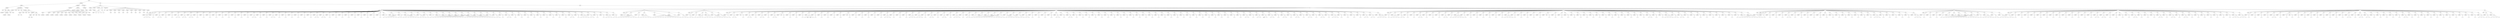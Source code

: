 graph Tree {
	"t0" [label = "TEI"];
	"t1" [label = "teiHeader"];
	"t2" [label = "fileDesc"];
	"t3" [label = "titleStmt"];
	"t4" [label = "title"];
	"t5" [label = "title"];
	"t6" [label = "author"];
	"t7" [label = "persName"];
	"t8" [label = "persName"];
	"t9" [label = "forename"];
	"t10" [label = "surname"];
	"t11" [label = "idno"];
	"t12" [label = "idno"];
	"t13" [label = "publicationStmt"];
	"t14" [label = "publisher"];
	"t15" [label = "idno"];
	"t16" [label = "idno"];
	"t17" [label = "idno"];
	"t18" [label = "availability"];
	"t19" [label = "licence"];
	"t20" [label = "ab"];
	"t21" [label = "ref"];
	"t22" [label = "sourceDesc"];
	"t23" [label = "bibl"];
	"t24" [label = "name"];
	"t25" [label = "idno"];
	"t26" [label = "idno"];
	"t27" [label = "availability"];
	"t28" [label = "licence"];
	"t29" [label = "ab"];
	"t30" [label = "ref"];
	"t31" [label = "bibl"];
	"t32" [label = "date"];
	"t33" [label = "date"];
	"t34" [label = "idno"];
	"t35" [label = "profileDesc"];
	"t36" [label = "particDesc"];
	"t37" [label = "listPerson"];
	"t38" [label = "person"];
	"t39" [label = "persName"];
	"t40" [label = "person"];
	"t41" [label = "persName"];
	"t42" [label = "person"];
	"t43" [label = "persName"];
	"t44" [label = "person"];
	"t45" [label = "persName"];
	"t46" [label = "person"];
	"t47" [label = "persName"];
	"t48" [label = "person"];
	"t49" [label = "persName"];
	"t50" [label = "person"];
	"t51" [label = "persName"];
	"t52" [label = "person"];
	"t53" [label = "persName"];
	"t54" [label = "person"];
	"t55" [label = "persName"];
	"t56" [label = "person"];
	"t57" [label = "persName"];
	"t58" [label = "person"];
	"t59" [label = "persName"];
	"t60" [label = "textClass"];
	"t61" [label = "keywords"];
	"t62" [label = "term"];
	"t63" [label = "term"];
	"t64" [label = "classCode"];
	"t65" [label = "classCode"];
	"t66" [label = "revisionDesc"];
	"t67" [label = "listChange"];
	"t68" [label = "change"];
	"t69" [label = "text"];
	"t70" [label = "front"];
	"t71" [label = "docTitle"];
	"t72" [label = "titlePart"];
	"t73" [label = "titlePart"];
	"t74" [label = "docDate"];
	"t75" [label = "docAuthor"];
	"t76" [label = "div"];
	"t77" [label = "div"];
	"t78" [label = "head"];
	"t79" [label = "p"];
	"t80" [label = "p"];
	"t81" [label = "p"];
	"t82" [label = "div"];
	"t83" [label = "p"];
	"t84" [label = "performance"];
	"t85" [label = "ab"];
	"t86" [label = "castList"];
	"t87" [label = "head"];
	"t88" [label = "castItem"];
	"t89" [label = "role"];
	"t90" [label = "castItem"];
	"t91" [label = "role"];
	"t92" [label = "castItem"];
	"t93" [label = "role"];
	"t94" [label = "castItem"];
	"t95" [label = "role"];
	"t96" [label = "castItem"];
	"t97" [label = "role"];
	"t98" [label = "castItem"];
	"t99" [label = "role"];
	"t100" [label = "castItem"];
	"t101" [label = "role"];
	"t102" [label = "castItem"];
	"t103" [label = "role"];
	"t104" [label = "castItem"];
	"t105" [label = "role"];
	"t106" [label = "castItem"];
	"t107" [label = "role"];
	"t108" [label = "body"];
	"t109" [label = "div"];
	"t110" [label = "head"];
	"t111" [label = "div"];
	"t112" [label = "head"];
	"t113" [label = "sp"];
	"t114" [label = "speaker"];
	"t115" [label = "p"];
	"t116" [label = "s"];
	"t117" [label = "s"];
	"t118" [label = "s"];
	"t119" [label = "sp"];
	"t120" [label = "speaker"];
	"t121" [label = "p"];
	"t122" [label = "s"];
	"t123" [label = "sp"];
	"t124" [label = "speaker"];
	"t125" [label = "p"];
	"t126" [label = "s"];
	"t127" [label = "s"];
	"t128" [label = "sp"];
	"t129" [label = "speaker"];
	"t130" [label = "p"];
	"t131" [label = "s"];
	"t132" [label = "sp"];
	"t133" [label = "speaker"];
	"t134" [label = "p"];
	"t135" [label = "s"];
	"t136" [label = "sp"];
	"t137" [label = "speaker"];
	"t138" [label = "p"];
	"t139" [label = "s"];
	"t140" [label = "s"];
	"t141" [label = "sp"];
	"t142" [label = "speaker"];
	"t143" [label = "p"];
	"t144" [label = "s"];
	"t145" [label = "s"];
	"t146" [label = "sp"];
	"t147" [label = "speaker"];
	"t148" [label = "p"];
	"t149" [label = "s"];
	"t150" [label = "s"];
	"t151" [label = "sp"];
	"t152" [label = "speaker"];
	"t153" [label = "p"];
	"t154" [label = "s"];
	"t155" [label = "sp"];
	"t156" [label = "speaker"];
	"t157" [label = "p"];
	"t158" [label = "s"];
	"t159" [label = "sp"];
	"t160" [label = "speaker"];
	"t161" [label = "p"];
	"t162" [label = "s"];
	"t163" [label = "sp"];
	"t164" [label = "speaker"];
	"t165" [label = "p"];
	"t166" [label = "s"];
	"t167" [label = "sp"];
	"t168" [label = "speaker"];
	"t169" [label = "p"];
	"t170" [label = "s"];
	"t171" [label = "sp"];
	"t172" [label = "speaker"];
	"t173" [label = "p"];
	"t174" [label = "s"];
	"t175" [label = "sp"];
	"t176" [label = "speaker"];
	"t177" [label = "p"];
	"t178" [label = "s"];
	"t179" [label = "sp"];
	"t180" [label = "speaker"];
	"t181" [label = "p"];
	"t182" [label = "s"];
	"t183" [label = "sp"];
	"t184" [label = "speaker"];
	"t185" [label = "p"];
	"t186" [label = "s"];
	"t187" [label = "sp"];
	"t188" [label = "speaker"];
	"t189" [label = "p"];
	"t190" [label = "s"];
	"t191" [label = "s"];
	"t192" [label = "sp"];
	"t193" [label = "speaker"];
	"t194" [label = "p"];
	"t195" [label = "s"];
	"t196" [label = "sp"];
	"t197" [label = "speaker"];
	"t198" [label = "p"];
	"t199" [label = "s"];
	"t200" [label = "sp"];
	"t201" [label = "speaker"];
	"t202" [label = "p"];
	"t203" [label = "s"];
	"t204" [label = "s"];
	"t205" [label = "sp"];
	"t206" [label = "speaker"];
	"t207" [label = "p"];
	"t208" [label = "s"];
	"t209" [label = "sp"];
	"t210" [label = "speaker"];
	"t211" [label = "p"];
	"t212" [label = "s"];
	"t213" [label = "sp"];
	"t214" [label = "speaker"];
	"t215" [label = "p"];
	"t216" [label = "s"];
	"t217" [label = "sp"];
	"t218" [label = "speaker"];
	"t219" [label = "p"];
	"t220" [label = "s"];
	"t221" [label = "sp"];
	"t222" [label = "speaker"];
	"t223" [label = "p"];
	"t224" [label = "s"];
	"t225" [label = "sp"];
	"t226" [label = "speaker"];
	"t227" [label = "p"];
	"t228" [label = "s"];
	"t229" [label = "sp"];
	"t230" [label = "speaker"];
	"t231" [label = "p"];
	"t232" [label = "s"];
	"t233" [label = "s"];
	"t234" [label = "sp"];
	"t235" [label = "speaker"];
	"t236" [label = "p"];
	"t237" [label = "s"];
	"t238" [label = "s"];
	"t239" [label = "sp"];
	"t240" [label = "speaker"];
	"t241" [label = "p"];
	"t242" [label = "s"];
	"t243" [label = "sp"];
	"t244" [label = "speaker"];
	"t245" [label = "p"];
	"t246" [label = "s"];
	"t247" [label = "sp"];
	"t248" [label = "speaker"];
	"t249" [label = "p"];
	"t250" [label = "s"];
	"t251" [label = "sp"];
	"t252" [label = "speaker"];
	"t253" [label = "p"];
	"t254" [label = "s"];
	"t255" [label = "sp"];
	"t256" [label = "speaker"];
	"t257" [label = "p"];
	"t258" [label = "s"];
	"t259" [label = "sp"];
	"t260" [label = "speaker"];
	"t261" [label = "p"];
	"t262" [label = "s"];
	"t263" [label = "sp"];
	"t264" [label = "speaker"];
	"t265" [label = "p"];
	"t266" [label = "s"];
	"t267" [label = "sp"];
	"t268" [label = "speaker"];
	"t269" [label = "p"];
	"t270" [label = "s"];
	"t271" [label = "sp"];
	"t272" [label = "speaker"];
	"t273" [label = "p"];
	"t274" [label = "s"];
	"t275" [label = "sp"];
	"t276" [label = "speaker"];
	"t277" [label = "p"];
	"t278" [label = "s"];
	"t279" [label = "sp"];
	"t280" [label = "speaker"];
	"t281" [label = "note"];
	"t282" [label = "p"];
	"t283" [label = "s"];
	"t284" [label = "s"];
	"t285" [label = "s"];
	"t286" [label = "s"];
	"t287" [label = "s"];
	"t288" [label = "sp"];
	"t289" [label = "speaker"];
	"t290" [label = "p"];
	"t291" [label = "s"];
	"t292" [label = "s"];
	"t293" [label = "sp"];
	"t294" [label = "speaker"];
	"t295" [label = "p"];
	"t296" [label = "s"];
	"t297" [label = "s"];
	"t298" [label = "s"];
	"t299" [label = "s"];
	"t300" [label = "s"];
	"t301" [label = "s"];
	"t302" [label = "sp"];
	"t303" [label = "speaker"];
	"t304" [label = "p"];
	"t305" [label = "s"];
	"t306" [label = "sp"];
	"t307" [label = "speaker"];
	"t308" [label = "p"];
	"t309" [label = "s"];
	"t310" [label = "s"];
	"t311" [label = "s"];
	"t312" [label = "sp"];
	"t313" [label = "speaker"];
	"t314" [label = "p"];
	"t315" [label = "s"];
	"t316" [label = "sp"];
	"t317" [label = "speaker"];
	"t318" [label = "p"];
	"t319" [label = "s"];
	"t320" [label = "sp"];
	"t321" [label = "speaker"];
	"t322" [label = "p"];
	"t323" [label = "s"];
	"t324" [label = "sp"];
	"t325" [label = "speaker"];
	"t326" [label = "p"];
	"t327" [label = "s"];
	"t328" [label = "sp"];
	"t329" [label = "speaker"];
	"t330" [label = "p"];
	"t331" [label = "s"];
	"t332" [label = "s"];
	"t333" [label = "sp"];
	"t334" [label = "speaker"];
	"t335" [label = "p"];
	"t336" [label = "s"];
	"t337" [label = "s"];
	"t338" [label = "s"];
	"t339" [label = "sp"];
	"t340" [label = "speaker"];
	"t341" [label = "p"];
	"t342" [label = "s"];
	"t343" [label = "s"];
	"t344" [label = "s"];
	"t345" [label = "s"];
	"t346" [label = "s"];
	"t347" [label = "s"];
	"t348" [label = "s"];
	"t349" [label = "s"];
	"t350" [label = "s"];
	"t351" [label = "s"];
	"t352" [label = "s"];
	"t353" [label = "s"];
	"t354" [label = "sp"];
	"t355" [label = "speaker"];
	"t356" [label = "p"];
	"t357" [label = "s"];
	"t358" [label = "s"];
	"t359" [label = "sp"];
	"t360" [label = "speaker"];
	"t361" [label = "p"];
	"t362" [label = "s"];
	"t363" [label = "s"];
	"t364" [label = "s"];
	"t365" [label = "sp"];
	"t366" [label = "speaker"];
	"t367" [label = "p"];
	"t368" [label = "s"];
	"t369" [label = "sp"];
	"t370" [label = "speaker"];
	"t371" [label = "p"];
	"t372" [label = "s"];
	"t373" [label = "sp"];
	"t374" [label = "speaker"];
	"t375" [label = "p"];
	"t376" [label = "s"];
	"t377" [label = "s"];
	"t378" [label = "sp"];
	"t379" [label = "speaker"];
	"t380" [label = "p"];
	"t381" [label = "s"];
	"t382" [label = "sp"];
	"t383" [label = "speaker"];
	"t384" [label = "p"];
	"t385" [label = "s"];
	"t386" [label = "s"];
	"t387" [label = "sp"];
	"t388" [label = "speaker"];
	"t389" [label = "p"];
	"t390" [label = "s"];
	"t391" [label = "sp"];
	"t392" [label = "speaker"];
	"t393" [label = "p"];
	"t394" [label = "s"];
	"t395" [label = "sp"];
	"t396" [label = "speaker"];
	"t397" [label = "p"];
	"t398" [label = "s"];
	"t399" [label = "sp"];
	"t400" [label = "speaker"];
	"t401" [label = "p"];
	"t402" [label = "s"];
	"t403" [label = "sp"];
	"t404" [label = "speaker"];
	"t405" [label = "p"];
	"t406" [label = "s"];
	"t407" [label = "sp"];
	"t408" [label = "speaker"];
	"t409" [label = "p"];
	"t410" [label = "s"];
	"t411" [label = "sp"];
	"t412" [label = "speaker"];
	"t413" [label = "p"];
	"t414" [label = "s"];
	"t415" [label = "sp"];
	"t416" [label = "speaker"];
	"t417" [label = "p"];
	"t418" [label = "s"];
	"t419" [label = "sp"];
	"t420" [label = "speaker"];
	"t421" [label = "p"];
	"t422" [label = "s"];
	"t423" [label = "sp"];
	"t424" [label = "speaker"];
	"t425" [label = "p"];
	"t426" [label = "s"];
	"t427" [label = "s"];
	"t428" [label = "sp"];
	"t429" [label = "speaker"];
	"t430" [label = "p"];
	"t431" [label = "s"];
	"t432" [label = "sp"];
	"t433" [label = "speaker"];
	"t434" [label = "p"];
	"t435" [label = "s"];
	"t436" [label = "s"];
	"t437" [label = "s"];
	"t438" [label = "s"];
	"t439" [label = "sp"];
	"t440" [label = "speaker"];
	"t441" [label = "p"];
	"t442" [label = "s"];
	"t443" [label = "s"];
	"t444" [label = "sp"];
	"t445" [label = "speaker"];
	"t446" [label = "p"];
	"t447" [label = "s"];
	"t448" [label = "sp"];
	"t449" [label = "speaker"];
	"t450" [label = "p"];
	"t451" [label = "s"];
	"t452" [label = "sp"];
	"t453" [label = "speaker"];
	"t454" [label = "p"];
	"t455" [label = "s"];
	"t456" [label = "s"];
	"t457" [label = "s"];
	"t458" [label = "sp"];
	"t459" [label = "speaker"];
	"t460" [label = "p"];
	"t461" [label = "s"];
	"t462" [label = "s"];
	"t463" [label = "div"];
	"t464" [label = "head"];
	"t465" [label = "sp"];
	"t466" [label = "speaker"];
	"t467" [label = "p"];
	"t468" [label = "s"];
	"t469" [label = "sp"];
	"t470" [label = "speaker"];
	"t471" [label = "p"];
	"t472" [label = "s"];
	"t473" [label = "s"];
	"t474" [label = "s"];
	"t475" [label = "s"];
	"t476" [label = "s"];
	"t477" [label = "s"];
	"t478" [label = "s"];
	"t479" [label = "sp"];
	"t480" [label = "speaker"];
	"t481" [label = "p"];
	"t482" [label = "s"];
	"t483" [label = "sp"];
	"t484" [label = "speaker"];
	"t485" [label = "p"];
	"t486" [label = "s"];
	"t487" [label = "s"];
	"t488" [label = "s"];
	"t489" [label = "s"];
	"t490" [label = "s"];
	"t491" [label = "sp"];
	"t492" [label = "speaker"];
	"t493" [label = "p"];
	"t494" [label = "s"];
	"t495" [label = "s"];
	"t496" [label = "s"];
	"t497" [label = "s"];
	"t498" [label = "s"];
	"t499" [label = "s"];
	"t500" [label = "s"];
	"t501" [label = "s"];
	"t502" [label = "s"];
	"t503" [label = "s"];
	"t504" [label = "s"];
	"t505" [label = "sp"];
	"t506" [label = "speaker"];
	"t507" [label = "p"];
	"t508" [label = "s"];
	"t509" [label = "sp"];
	"t510" [label = "speaker"];
	"t511" [label = "p"];
	"t512" [label = "s"];
	"t513" [label = "s"];
	"t514" [label = "s"];
	"t515" [label = "div"];
	"t516" [label = "head"];
	"t517" [label = "sp"];
	"t518" [label = "speaker"];
	"t519" [label = "p"];
	"t520" [label = "s"];
	"t521" [label = "s"];
	"t522" [label = "sp"];
	"t523" [label = "speaker"];
	"t524" [label = "p"];
	"t525" [label = "s"];
	"t526" [label = "sp"];
	"t527" [label = "speaker"];
	"t528" [label = "p"];
	"t529" [label = "s"];
	"t530" [label = "s"];
	"t531" [label = "s"];
	"t532" [label = "sp"];
	"t533" [label = "speaker"];
	"t534" [label = "p"];
	"t535" [label = "s"];
	"t536" [label = "s"];
	"t537" [label = "s"];
	"t538" [label = "s"];
	"t539" [label = "sp"];
	"t540" [label = "speaker"];
	"t541" [label = "p"];
	"t542" [label = "s"];
	"t543" [label = "s"];
	"t544" [label = "s"];
	"t545" [label = "s"];
	"t546" [label = "sp"];
	"t547" [label = "speaker"];
	"t548" [label = "p"];
	"t549" [label = "s"];
	"t550" [label = "s"];
	"t551" [label = "div"];
	"t552" [label = "head"];
	"t553" [label = "sp"];
	"t554" [label = "speaker"];
	"t555" [label = "p"];
	"t556" [label = "s"];
	"t557" [label = "sp"];
	"t558" [label = "speaker"];
	"t559" [label = "p"];
	"t560" [label = "s"];
	"t561" [label = "s"];
	"t562" [label = "sp"];
	"t563" [label = "speaker"];
	"t564" [label = "note"];
	"t565" [label = "p"];
	"t566" [label = "s"];
	"t567" [label = "sp"];
	"t568" [label = "speaker"];
	"t569" [label = "p"];
	"t570" [label = "s"];
	"t571" [label = "s"];
	"t572" [label = "sp"];
	"t573" [label = "speaker"];
	"t574" [label = "p"];
	"t575" [label = "s"];
	"t576" [label = "sp"];
	"t577" [label = "speaker"];
	"t578" [label = "p"];
	"t579" [label = "s"];
	"t580" [label = "s"];
	"t581" [label = "sp"];
	"t582" [label = "speaker"];
	"t583" [label = "p"];
	"t584" [label = "s"];
	"t585" [label = "sp"];
	"t586" [label = "speaker"];
	"t587" [label = "p"];
	"t588" [label = "s"];
	"t589" [label = "s"];
	"t590" [label = "sp"];
	"t591" [label = "speaker"];
	"t592" [label = "note"];
	"t593" [label = "p"];
	"t594" [label = "s"];
	"t595" [label = "sp"];
	"t596" [label = "speaker"];
	"t597" [label = "p"];
	"t598" [label = "s"];
	"t599" [label = "sp"];
	"t600" [label = "speaker"];
	"t601" [label = "p"];
	"t602" [label = "s"];
	"t603" [label = "sp"];
	"t604" [label = "speaker"];
	"t605" [label = "p"];
	"t606" [label = "s"];
	"t607" [label = "sp"];
	"t608" [label = "speaker"];
	"t609" [label = "p"];
	"t610" [label = "s"];
	"t611" [label = "note"];
	"t612" [label = "note"];
	"t613" [label = "s"];
	"t614" [label = "sp"];
	"t615" [label = "speaker"];
	"t616" [label = "p"];
	"t617" [label = "s"];
	"t618" [label = "sp"];
	"t619" [label = "speaker"];
	"t620" [label = "p"];
	"t621" [label = "s"];
	"t622" [label = "sp"];
	"t623" [label = "speaker"];
	"t624" [label = "p"];
	"t625" [label = "s"];
	"t626" [label = "sp"];
	"t627" [label = "speaker"];
	"t628" [label = "p"];
	"t629" [label = "s"];
	"t630" [label = "sp"];
	"t631" [label = "speaker"];
	"t632" [label = "p"];
	"t633" [label = "s"];
	"t634" [label = "sp"];
	"t635" [label = "speaker"];
	"t636" [label = "note"];
	"t637" [label = "p"];
	"t638" [label = "s"];
	"t639" [label = "sp"];
	"t640" [label = "speaker"];
	"t641" [label = "p"];
	"t642" [label = "s"];
	"t643" [label = "sp"];
	"t644" [label = "speaker"];
	"t645" [label = "p"];
	"t646" [label = "s"];
	"t647" [label = "sp"];
	"t648" [label = "speaker"];
	"t649" [label = "p"];
	"t650" [label = "s"];
	"t651" [label = "sp"];
	"t652" [label = "speaker"];
	"t653" [label = "p"];
	"t654" [label = "s"];
	"t655" [label = "sp"];
	"t656" [label = "speaker"];
	"t657" [label = "p"];
	"t658" [label = "s"];
	"t659" [label = "sp"];
	"t660" [label = "speaker"];
	"t661" [label = "p"];
	"t662" [label = "s"];
	"t663" [label = "s"];
	"t664" [label = "s"];
	"t665" [label = "sp"];
	"t666" [label = "speaker"];
	"t667" [label = "p"];
	"t668" [label = "s"];
	"t669" [label = "sp"];
	"t670" [label = "speaker"];
	"t671" [label = "p"];
	"t672" [label = "s"];
	"t673" [label = "sp"];
	"t674" [label = "speaker"];
	"t675" [label = "p"];
	"t676" [label = "s"];
	"t677" [label = "sp"];
	"t678" [label = "speaker"];
	"t679" [label = "p"];
	"t680" [label = "s"];
	"t681" [label = "s"];
	"t682" [label = "s"];
	"t683" [label = "sp"];
	"t684" [label = "speaker"];
	"t685" [label = "p"];
	"t686" [label = "s"];
	"t687" [label = "s"];
	"t688" [label = "s"];
	"t689" [label = "sp"];
	"t690" [label = "speaker"];
	"t691" [label = "p"];
	"t692" [label = "s"];
	"t693" [label = "sp"];
	"t694" [label = "speaker"];
	"t695" [label = "p"];
	"t696" [label = "s"];
	"t697" [label = "s"];
	"t698" [label = "sp"];
	"t699" [label = "speaker"];
	"t700" [label = "p"];
	"t701" [label = "s"];
	"t702" [label = "sp"];
	"t703" [label = "speaker"];
	"t704" [label = "p"];
	"t705" [label = "s"];
	"t706" [label = "s"];
	"t707" [label = "sp"];
	"t708" [label = "speaker"];
	"t709" [label = "p"];
	"t710" [label = "s"];
	"t711" [label = "sp"];
	"t712" [label = "speaker"];
	"t713" [label = "p"];
	"t714" [label = "s"];
	"t715" [label = "s"];
	"t716" [label = "s"];
	"t717" [label = "sp"];
	"t718" [label = "speaker"];
	"t719" [label = "p"];
	"t720" [label = "s"];
	"t721" [label = "sp"];
	"t722" [label = "speaker"];
	"t723" [label = "p"];
	"t724" [label = "s"];
	"t725" [label = "s"];
	"t726" [label = "sp"];
	"t727" [label = "speaker"];
	"t728" [label = "p"];
	"t729" [label = "s"];
	"t730" [label = "sp"];
	"t731" [label = "speaker"];
	"t732" [label = "p"];
	"t733" [label = "s"];
	"t734" [label = "s"];
	"t735" [label = "sp"];
	"t736" [label = "speaker"];
	"t737" [label = "p"];
	"t738" [label = "s"];
	"t739" [label = "sp"];
	"t740" [label = "speaker"];
	"t741" [label = "p"];
	"t742" [label = "s"];
	"t743" [label = "s"];
	"t744" [label = "s"];
	"t745" [label = "s"];
	"t746" [label = "s"];
	"t747" [label = "s"];
	"t748" [label = "s"];
	"t749" [label = "s"];
	"t750" [label = "s"];
	"t751" [label = "sp"];
	"t752" [label = "speaker"];
	"t753" [label = "p"];
	"t754" [label = "s"];
	"t755" [label = "sp"];
	"t756" [label = "speaker"];
	"t757" [label = "p"];
	"t758" [label = "s"];
	"t759" [label = "s"];
	"t760" [label = "s"];
	"t761" [label = "s"];
	"t762" [label = "sp"];
	"t763" [label = "speaker"];
	"t764" [label = "p"];
	"t765" [label = "s"];
	"t766" [label = "s"];
	"t767" [label = "sp"];
	"t768" [label = "speaker"];
	"t769" [label = "p"];
	"t770" [label = "s"];
	"t771" [label = "s"];
	"t772" [label = "sp"];
	"t773" [label = "speaker"];
	"t774" [label = "p"];
	"t775" [label = "s"];
	"t776" [label = "s"];
	"t777" [label = "sp"];
	"t778" [label = "speaker"];
	"t779" [label = "p"];
	"t780" [label = "s"];
	"t781" [label = "sp"];
	"t782" [label = "speaker"];
	"t783" [label = "p"];
	"t784" [label = "s"];
	"t785" [label = "sp"];
	"t786" [label = "speaker"];
	"t787" [label = "p"];
	"t788" [label = "s"];
	"t789" [label = "sp"];
	"t790" [label = "speaker"];
	"t791" [label = "p"];
	"t792" [label = "s"];
	"t793" [label = "sp"];
	"t794" [label = "speaker"];
	"t795" [label = "p"];
	"t796" [label = "s"];
	"t797" [label = "s"];
	"t798" [label = "sp"];
	"t799" [label = "speaker"];
	"t800" [label = "p"];
	"t801" [label = "s"];
	"t802" [label = "sp"];
	"t803" [label = "speaker"];
	"t804" [label = "p"];
	"t805" [label = "s"];
	"t806" [label = "s"];
	"t807" [label = "sp"];
	"t808" [label = "speaker"];
	"t809" [label = "p"];
	"t810" [label = "s"];
	"t811" [label = "sp"];
	"t812" [label = "speaker"];
	"t813" [label = "p"];
	"t814" [label = "s"];
	"t815" [label = "sp"];
	"t816" [label = "speaker"];
	"t817" [label = "p"];
	"t818" [label = "s"];
	"t819" [label = "sp"];
	"t820" [label = "speaker"];
	"t821" [label = "p"];
	"t822" [label = "s"];
	"t823" [label = "sp"];
	"t824" [label = "speaker"];
	"t825" [label = "p"];
	"t826" [label = "s"];
	"t827" [label = "sp"];
	"t828" [label = "speaker"];
	"t829" [label = "p"];
	"t830" [label = "s"];
	"t831" [label = "sp"];
	"t832" [label = "speaker"];
	"t833" [label = "p"];
	"t834" [label = "s"];
	"t835" [label = "sp"];
	"t836" [label = "speaker"];
	"t837" [label = "p"];
	"t838" [label = "s"];
	"t839" [label = "sp"];
	"t840" [label = "speaker"];
	"t841" [label = "p"];
	"t842" [label = "s"];
	"t843" [label = "sp"];
	"t844" [label = "speaker"];
	"t845" [label = "p"];
	"t846" [label = "s"];
	"t847" [label = "sp"];
	"t848" [label = "speaker"];
	"t849" [label = "p"];
	"t850" [label = "s"];
	"t851" [label = "sp"];
	"t852" [label = "speaker"];
	"t853" [label = "p"];
	"t854" [label = "s"];
	"t855" [label = "sp"];
	"t856" [label = "speaker"];
	"t857" [label = "p"];
	"t858" [label = "s"];
	"t859" [label = "sp"];
	"t860" [label = "speaker"];
	"t861" [label = "p"];
	"t862" [label = "s"];
	"t863" [label = "sp"];
	"t864" [label = "speaker"];
	"t865" [label = "p"];
	"t866" [label = "s"];
	"t867" [label = "sp"];
	"t868" [label = "speaker"];
	"t869" [label = "p"];
	"t870" [label = "s"];
	"t871" [label = "sp"];
	"t872" [label = "speaker"];
	"t873" [label = "p"];
	"t874" [label = "s"];
	"t875" [label = "sp"];
	"t876" [label = "speaker"];
	"t877" [label = "p"];
	"t878" [label = "s"];
	"t879" [label = "sp"];
	"t880" [label = "speaker"];
	"t881" [label = "p"];
	"t882" [label = "s"];
	"t883" [label = "sp"];
	"t884" [label = "speaker"];
	"t885" [label = "p"];
	"t886" [label = "s"];
	"t887" [label = "sp"];
	"t888" [label = "speaker"];
	"t889" [label = "p"];
	"t890" [label = "s"];
	"t891" [label = "sp"];
	"t892" [label = "speaker"];
	"t893" [label = "p"];
	"t894" [label = "s"];
	"t895" [label = "sp"];
	"t896" [label = "speaker"];
	"t897" [label = "p"];
	"t898" [label = "s"];
	"t899" [label = "sp"];
	"t900" [label = "speaker"];
	"t901" [label = "p"];
	"t902" [label = "s"];
	"t903" [label = "sp"];
	"t904" [label = "speaker"];
	"t905" [label = "p"];
	"t906" [label = "s"];
	"t907" [label = "sp"];
	"t908" [label = "speaker"];
	"t909" [label = "p"];
	"t910" [label = "s"];
	"t911" [label = "sp"];
	"t912" [label = "speaker"];
	"t913" [label = "p"];
	"t914" [label = "s"];
	"t915" [label = "sp"];
	"t916" [label = "speaker"];
	"t917" [label = "p"];
	"t918" [label = "s"];
	"t919" [label = "s"];
	"t920" [label = "sp"];
	"t921" [label = "speaker"];
	"t922" [label = "p"];
	"t923" [label = "s"];
	"t924" [label = "sp"];
	"t925" [label = "speaker"];
	"t926" [label = "p"];
	"t927" [label = "s"];
	"t928" [label = "s"];
	"t929" [label = "sp"];
	"t930" [label = "speaker"];
	"t931" [label = "p"];
	"t932" [label = "note"];
	"t933" [label = "s"];
	"t934" [label = "sp"];
	"t935" [label = "speaker"];
	"t936" [label = "p"];
	"t937" [label = "s"];
	"t938" [label = "s"];
	"t939" [label = "sp"];
	"t940" [label = "speaker"];
	"t941" [label = "p"];
	"t942" [label = "s"];
	"t943" [label = "sp"];
	"t944" [label = "speaker"];
	"t945" [label = "p"];
	"t946" [label = "s"];
	"t947" [label = "s"];
	"t948" [label = "sp"];
	"t949" [label = "speaker"];
	"t950" [label = "p"];
	"t951" [label = "s"];
	"t952" [label = "sp"];
	"t953" [label = "speaker"];
	"t954" [label = "p"];
	"t955" [label = "s"];
	"t956" [label = "s"];
	"t957" [label = "sp"];
	"t958" [label = "speaker"];
	"t959" [label = "p"];
	"t960" [label = "s"];
	"t961" [label = "sp"];
	"t962" [label = "speaker"];
	"t963" [label = "p"];
	"t964" [label = "s"];
	"t965" [label = "s"];
	"t966" [label = "sp"];
	"t967" [label = "speaker"];
	"t968" [label = "p"];
	"t969" [label = "s"];
	"t970" [label = "sp"];
	"t971" [label = "speaker"];
	"t972" [label = "p"];
	"t973" [label = "s"];
	"t974" [label = "s"];
	"t975" [label = "sp"];
	"t976" [label = "speaker"];
	"t977" [label = "p"];
	"t978" [label = "s"];
	"t979" [label = "sp"];
	"t980" [label = "speaker"];
	"t981" [label = "p"];
	"t982" [label = "s"];
	"t983" [label = "s"];
	"t984" [label = "s"];
	"t985" [label = "sp"];
	"t986" [label = "speaker"];
	"t987" [label = "p"];
	"t988" [label = "s"];
	"t989" [label = "sp"];
	"t990" [label = "speaker"];
	"t991" [label = "p"];
	"t992" [label = "s"];
	"t993" [label = "sp"];
	"t994" [label = "speaker"];
	"t995" [label = "p"];
	"t996" [label = "s"];
	"t997" [label = "sp"];
	"t998" [label = "speaker"];
	"t999" [label = "p"];
	"t1000" [label = "s"];
	"t1001" [label = "sp"];
	"t1002" [label = "speaker"];
	"t1003" [label = "p"];
	"t1004" [label = "s"];
	"t1005" [label = "s"];
	"t1006" [label = "sp"];
	"t1007" [label = "speaker"];
	"t1008" [label = "p"];
	"t1009" [label = "s"];
	"t1010" [label = "s"];
	"t1011" [label = "sp"];
	"t1012" [label = "speaker"];
	"t1013" [label = "stage"];
	"t1014" [label = "p"];
	"t1015" [label = "s"];
	"t1016" [label = "s"];
	"t1017" [label = "s"];
	"t1018" [label = "s"];
	"t1019" [label = "div"];
	"t1020" [label = "head"];
	"t1021" [label = "sp"];
	"t1022" [label = "speaker"];
	"t1023" [label = "p"];
	"t1024" [label = "s"];
	"t1025" [label = "sp"];
	"t1026" [label = "speaker"];
	"t1027" [label = "p"];
	"t1028" [label = "s"];
	"t1029" [label = "s"];
	"t1030" [label = "s"];
	"t1031" [label = "s"];
	"t1032" [label = "sp"];
	"t1033" [label = "speaker"];
	"t1034" [label = "p"];
	"t1035" [label = "s"];
	"t1036" [label = "s"];
	"t1037" [label = "sp"];
	"t1038" [label = "speaker"];
	"t1039" [label = "p"];
	"t1040" [label = "s"];
	"t1041" [label = "sp"];
	"t1042" [label = "speaker"];
	"t1043" [label = "p"];
	"t1044" [label = "s"];
	"t1045" [label = "sp"];
	"t1046" [label = "speaker"];
	"t1047" [label = "p"];
	"t1048" [label = "s"];
	"t1049" [label = "s"];
	"t1050" [label = "sp"];
	"t1051" [label = "speaker"];
	"t1052" [label = "p"];
	"t1053" [label = "s"];
	"t1054" [label = "sp"];
	"t1055" [label = "speaker"];
	"t1056" [label = "p"];
	"t1057" [label = "s"];
	"t1058" [label = "sp"];
	"t1059" [label = "speaker"];
	"t1060" [label = "p"];
	"t1061" [label = "s"];
	"t1062" [label = "sp"];
	"t1063" [label = "speaker"];
	"t1064" [label = "p"];
	"t1065" [label = "s"];
	"t1066" [label = "s"];
	"t1067" [label = "sp"];
	"t1068" [label = "speaker"];
	"t1069" [label = "p"];
	"t1070" [label = "s"];
	"t1071" [label = "sp"];
	"t1072" [label = "speaker"];
	"t1073" [label = "p"];
	"t1074" [label = "s"];
	"t1075" [label = "s"];
	"t1076" [label = "s"];
	"t1077" [label = "s"];
	"t1078" [label = "s"];
	"t1079" [label = "sp"];
	"t1080" [label = "speaker"];
	"t1081" [label = "p"];
	"t1082" [label = "s"];
	"t1083" [label = "sp"];
	"t1084" [label = "speaker"];
	"t1085" [label = "p"];
	"t1086" [label = "s"];
	"t1087" [label = "sp"];
	"t1088" [label = "speaker"];
	"t1089" [label = "p"];
	"t1090" [label = "s"];
	"t1091" [label = "sp"];
	"t1092" [label = "speaker"];
	"t1093" [label = "p"];
	"t1094" [label = "s"];
	"t1095" [label = "sp"];
	"t1096" [label = "speaker"];
	"t1097" [label = "p"];
	"t1098" [label = "s"];
	"t1099" [label = "sp"];
	"t1100" [label = "speaker"];
	"t1101" [label = "p"];
	"t1102" [label = "s"];
	"t1103" [label = "sp"];
	"t1104" [label = "speaker"];
	"t1105" [label = "p"];
	"t1106" [label = "s"];
	"t1107" [label = "sp"];
	"t1108" [label = "speaker"];
	"t1109" [label = "p"];
	"t1110" [label = "s"];
	"t1111" [label = "s"];
	"t1112" [label = "s"];
	"t1113" [label = "s"];
	"t1114" [label = "sp"];
	"t1115" [label = "speaker"];
	"t1116" [label = "p"];
	"t1117" [label = "s"];
	"t1118" [label = "sp"];
	"t1119" [label = "speaker"];
	"t1120" [label = "p"];
	"t1121" [label = "s"];
	"t1122" [label = "sp"];
	"t1123" [label = "speaker"];
	"t1124" [label = "p"];
	"t1125" [label = "s"];
	"t1126" [label = "sp"];
	"t1127" [label = "speaker"];
	"t1128" [label = "p"];
	"t1129" [label = "s"];
	"t1130" [label = "sp"];
	"t1131" [label = "speaker"];
	"t1132" [label = "p"];
	"t1133" [label = "s"];
	"t1134" [label = "sp"];
	"t1135" [label = "speaker"];
	"t1136" [label = "note"];
	"t1137" [label = "p"];
	"t1138" [label = "s"];
	"t1139" [label = "sp"];
	"t1140" [label = "speaker"];
	"t1141" [label = "p"];
	"t1142" [label = "s"];
	"t1143" [label = "sp"];
	"t1144" [label = "speaker"];
	"t1145" [label = "p"];
	"t1146" [label = "s"];
	"t1147" [label = "sp"];
	"t1148" [label = "speaker"];
	"t1149" [label = "p"];
	"t1150" [label = "s"];
	"t1151" [label = "sp"];
	"t1152" [label = "speaker"];
	"t1153" [label = "p"];
	"t1154" [label = "s"];
	"t1155" [label = "sp"];
	"t1156" [label = "speaker"];
	"t1157" [label = "p"];
	"t1158" [label = "s"];
	"t1159" [label = "sp"];
	"t1160" [label = "speaker"];
	"t1161" [label = "p"];
	"t1162" [label = "s"];
	"t1163" [label = "sp"];
	"t1164" [label = "speaker"];
	"t1165" [label = "p"];
	"t1166" [label = "s"];
	"t1167" [label = "sp"];
	"t1168" [label = "speaker"];
	"t1169" [label = "p"];
	"t1170" [label = "s"];
	"t1171" [label = "sp"];
	"t1172" [label = "speaker"];
	"t1173" [label = "p"];
	"t1174" [label = "s"];
	"t1175" [label = "sp"];
	"t1176" [label = "speaker"];
	"t1177" [label = "p"];
	"t1178" [label = "s"];
	"t1179" [label = "sp"];
	"t1180" [label = "speaker"];
	"t1181" [label = "p"];
	"t1182" [label = "s"];
	"t1183" [label = "sp"];
	"t1184" [label = "speaker"];
	"t1185" [label = "p"];
	"t1186" [label = "s"];
	"t1187" [label = "sp"];
	"t1188" [label = "speaker"];
	"t1189" [label = "p"];
	"t1190" [label = "s"];
	"t1191" [label = "sp"];
	"t1192" [label = "speaker"];
	"t1193" [label = "p"];
	"t1194" [label = "s"];
	"t1195" [label = "sp"];
	"t1196" [label = "speaker"];
	"t1197" [label = "p"];
	"t1198" [label = "s"];
	"t1199" [label = "sp"];
	"t1200" [label = "speaker"];
	"t1201" [label = "p"];
	"t1202" [label = "s"];
	"t1203" [label = "s"];
	"t1204" [label = "sp"];
	"t1205" [label = "speaker"];
	"t1206" [label = "p"];
	"t1207" [label = "s"];
	"t1208" [label = "sp"];
	"t1209" [label = "speaker"];
	"t1210" [label = "p"];
	"t1211" [label = "s"];
	"t1212" [label = "sp"];
	"t1213" [label = "speaker"];
	"t1214" [label = "p"];
	"t1215" [label = "s"];
	"t1216" [label = "s"];
	"t1217" [label = "s"];
	"t1218" [label = "s"];
	"t1219" [label = "sp"];
	"t1220" [label = "speaker"];
	"t1221" [label = "p"];
	"t1222" [label = "s"];
	"t1223" [label = "s"];
	"t1224" [label = "sp"];
	"t1225" [label = "speaker"];
	"t1226" [label = "p"];
	"t1227" [label = "s"];
	"t1228" [label = "s"];
	"t1229" [label = "sp"];
	"t1230" [label = "speaker"];
	"t1231" [label = "p"];
	"t1232" [label = "s"];
	"t1233" [label = "sp"];
	"t1234" [label = "speaker"];
	"t1235" [label = "p"];
	"t1236" [label = "s"];
	"t1237" [label = "sp"];
	"t1238" [label = "speaker"];
	"t1239" [label = "p"];
	"t1240" [label = "s"];
	"t1241" [label = "sp"];
	"t1242" [label = "speaker"];
	"t1243" [label = "p"];
	"t1244" [label = "s"];
	"t1245" [label = "sp"];
	"t1246" [label = "speaker"];
	"t1247" [label = "p"];
	"t1248" [label = "s"];
	"t1249" [label = "sp"];
	"t1250" [label = "speaker"];
	"t1251" [label = "p"];
	"t1252" [label = "s"];
	"t1253" [label = "sp"];
	"t1254" [label = "speaker"];
	"t1255" [label = "p"];
	"t1256" [label = "s"];
	"t1257" [label = "sp"];
	"t1258" [label = "speaker"];
	"t1259" [label = "p"];
	"t1260" [label = "s"];
	"t1261" [label = "sp"];
	"t1262" [label = "speaker"];
	"t1263" [label = "p"];
	"t1264" [label = "s"];
	"t1265" [label = "sp"];
	"t1266" [label = "speaker"];
	"t1267" [label = "p"];
	"t1268" [label = "s"];
	"t1269" [label = "sp"];
	"t1270" [label = "speaker"];
	"t1271" [label = "p"];
	"t1272" [label = "s"];
	"t1273" [label = "s"];
	"t1274" [label = "s"];
	"t1275" [label = "s"];
	"t1276" [label = "s"];
	"t1277" [label = "s"];
	"t1278" [label = "s"];
	"t1279" [label = "div"];
	"t1280" [label = "head"];
	"t1281" [label = "stage"];
	"t1282" [label = "sp"];
	"t1283" [label = "speaker"];
	"t1284" [label = "p"];
	"t1285" [label = "s"];
	"t1286" [label = "s"];
	"t1287" [label = "sp"];
	"t1288" [label = "speaker"];
	"t1289" [label = "p"];
	"t1290" [label = "s"];
	"t1291" [label = "sp"];
	"t1292" [label = "speaker"];
	"t1293" [label = "p"];
	"t1294" [label = "s"];
	"t1295" [label = "sp"];
	"t1296" [label = "speaker"];
	"t1297" [label = "p"];
	"t1298" [label = "s"];
	"t1299" [label = "sp"];
	"t1300" [label = "speaker"];
	"t1301" [label = "p"];
	"t1302" [label = "s"];
	"t1303" [label = "sp"];
	"t1304" [label = "speaker"];
	"t1305" [label = "p"];
	"t1306" [label = "s"];
	"t1307" [label = "s"];
	"t1308" [label = "sp"];
	"t1309" [label = "speaker"];
	"t1310" [label = "p"];
	"t1311" [label = "s"];
	"t1312" [label = "sp"];
	"t1313" [label = "speaker"];
	"t1314" [label = "p"];
	"t1315" [label = "s"];
	"t1316" [label = "sp"];
	"t1317" [label = "speaker"];
	"t1318" [label = "p"];
	"t1319" [label = "s"];
	"t1320" [label = "sp"];
	"t1321" [label = "speaker"];
	"t1322" [label = "p"];
	"t1323" [label = "s"];
	"t1324" [label = "sp"];
	"t1325" [label = "speaker"];
	"t1326" [label = "p"];
	"t1327" [label = "s"];
	"t1328" [label = "sp"];
	"t1329" [label = "speaker"];
	"t1330" [label = "p"];
	"t1331" [label = "s"];
	"t1332" [label = "sp"];
	"t1333" [label = "speaker"];
	"t1334" [label = "p"];
	"t1335" [label = "s"];
	"t1336" [label = "sp"];
	"t1337" [label = "speaker"];
	"t1338" [label = "p"];
	"t1339" [label = "s"];
	"t1340" [label = "sp"];
	"t1341" [label = "speaker"];
	"t1342" [label = "p"];
	"t1343" [label = "s"];
	"t1344" [label = "sp"];
	"t1345" [label = "speaker"];
	"t1346" [label = "p"];
	"t1347" [label = "s"];
	"t1348" [label = "sp"];
	"t1349" [label = "speaker"];
	"t1350" [label = "p"];
	"t1351" [label = "s"];
	"t1352" [label = "sp"];
	"t1353" [label = "speaker"];
	"t1354" [label = "p"];
	"t1355" [label = "s"];
	"t1356" [label = "sp"];
	"t1357" [label = "speaker"];
	"t1358" [label = "p"];
	"t1359" [label = "s"];
	"t1360" [label = "sp"];
	"t1361" [label = "speaker"];
	"t1362" [label = "p"];
	"t1363" [label = "s"];
	"t1364" [label = "s"];
	"t1365" [label = "s"];
	"t1366" [label = "sp"];
	"t1367" [label = "speaker"];
	"t1368" [label = "p"];
	"t1369" [label = "s"];
	"t1370" [label = "sp"];
	"t1371" [label = "speaker"];
	"t1372" [label = "p"];
	"t1373" [label = "s"];
	"t1374" [label = "sp"];
	"t1375" [label = "speaker"];
	"t1376" [label = "p"];
	"t1377" [label = "s"];
	"t1378" [label = "sp"];
	"t1379" [label = "speaker"];
	"t1380" [label = "p"];
	"t1381" [label = "s"];
	"t1382" [label = "sp"];
	"t1383" [label = "speaker"];
	"t1384" [label = "p"];
	"t1385" [label = "s"];
	"t1386" [label = "sp"];
	"t1387" [label = "speaker"];
	"t1388" [label = "note"];
	"t1389" [label = "p"];
	"t1390" [label = "s"];
	"t1391" [label = "s"];
	"t1392" [label = "s"];
	"t1393" [label = "div"];
	"t1394" [label = "head"];
	"t1395" [label = "sp"];
	"t1396" [label = "speaker"];
	"t1397" [label = "p"];
	"t1398" [label = "s"];
	"t1399" [label = "sp"];
	"t1400" [label = "speaker"];
	"t1401" [label = "p"];
	"t1402" [label = "s"];
	"t1403" [label = "sp"];
	"t1404" [label = "speaker"];
	"t1405" [label = "p"];
	"t1406" [label = "s"];
	"t1407" [label = "sp"];
	"t1408" [label = "speaker"];
	"t1409" [label = "p"];
	"t1410" [label = "s"];
	"t1411" [label = "sp"];
	"t1412" [label = "speaker"];
	"t1413" [label = "p"];
	"t1414" [label = "s"];
	"t1415" [label = "sp"];
	"t1416" [label = "speaker"];
	"t1417" [label = "p"];
	"t1418" [label = "s"];
	"t1419" [label = "sp"];
	"t1420" [label = "speaker"];
	"t1421" [label = "p"];
	"t1422" [label = "s"];
	"t1423" [label = "sp"];
	"t1424" [label = "speaker"];
	"t1425" [label = "p"];
	"t1426" [label = "s"];
	"t1427" [label = "s"];
	"t1428" [label = "s"];
	"t1429" [label = "s"];
	"t1430" [label = "s"];
	"t1431" [label = "s"];
	"t1432" [label = "s"];
	"t1433" [label = "s"];
	"t1434" [label = "s"];
	"t1435" [label = "s"];
	"t1436" [label = "s"];
	"t1437" [label = "sp"];
	"t1438" [label = "speaker"];
	"t1439" [label = "p"];
	"t1440" [label = "s"];
	"t1441" [label = "sp"];
	"t1442" [label = "speaker"];
	"t1443" [label = "p"];
	"t1444" [label = "s"];
	"t1445" [label = "sp"];
	"t1446" [label = "speaker"];
	"t1447" [label = "p"];
	"t1448" [label = "s"];
	"t1449" [label = "s"];
	"t1450" [label = "s"];
	"t1451" [label = "s"];
	"t1452" [label = "s"];
	"t1453" [label = "sp"];
	"t1454" [label = "speaker"];
	"t1455" [label = "p"];
	"t1456" [label = "s"];
	"t1457" [label = "s"];
	"t1458" [label = "sp"];
	"t1459" [label = "speaker"];
	"t1460" [label = "p"];
	"t1461" [label = "s"];
	"t1462" [label = "s"];
	"t1463" [label = "s"];
	"t1464" [label = "s"];
	"t1465" [label = "div"];
	"t1466" [label = "head"];
	"t1467" [label = "sp"];
	"t1468" [label = "speaker"];
	"t1469" [label = "p"];
	"t1470" [label = "s"];
	"t1471" [label = "s"];
	"t1472" [label = "sp"];
	"t1473" [label = "speaker"];
	"t1474" [label = "p"];
	"t1475" [label = "s"];
	"t1476" [label = "sp"];
	"t1477" [label = "speaker"];
	"t1478" [label = "p"];
	"t1479" [label = "s"];
	"t1480" [label = "sp"];
	"t1481" [label = "speaker"];
	"t1482" [label = "p"];
	"t1483" [label = "s"];
	"t1484" [label = "sp"];
	"t1485" [label = "speaker"];
	"t1486" [label = "p"];
	"t1487" [label = "s"];
	"t1488" [label = "sp"];
	"t1489" [label = "speaker"];
	"t1490" [label = "p"];
	"t1491" [label = "s"];
	"t1492" [label = "sp"];
	"t1493" [label = "speaker"];
	"t1494" [label = "p"];
	"t1495" [label = "s"];
	"t1496" [label = "sp"];
	"t1497" [label = "speaker"];
	"t1498" [label = "p"];
	"t1499" [label = "s"];
	"t1500" [label = "sp"];
	"t1501" [label = "speaker"];
	"t1502" [label = "p"];
	"t1503" [label = "s"];
	"t1504" [label = "sp"];
	"t1505" [label = "speaker"];
	"t1506" [label = "p"];
	"t1507" [label = "s"];
	"t1508" [label = "sp"];
	"t1509" [label = "speaker"];
	"t1510" [label = "p"];
	"t1511" [label = "s"];
	"t1512" [label = "sp"];
	"t1513" [label = "speaker"];
	"t1514" [label = "p"];
	"t1515" [label = "s"];
	"t1516" [label = "sp"];
	"t1517" [label = "speaker"];
	"t1518" [label = "p"];
	"t1519" [label = "s"];
	"t1520" [label = "sp"];
	"t1521" [label = "speaker"];
	"t1522" [label = "p"];
	"t1523" [label = "s"];
	"t1524" [label = "sp"];
	"t1525" [label = "speaker"];
	"t1526" [label = "p"];
	"t1527" [label = "s"];
	"t1528" [label = "s"];
	"t1529" [label = "sp"];
	"t1530" [label = "speaker"];
	"t1531" [label = "p"];
	"t1532" [label = "s"];
	"t1533" [label = "s"];
	"t1534" [label = "sp"];
	"t1535" [label = "speaker"];
	"t1536" [label = "p"];
	"t1537" [label = "s"];
	"t1538" [label = "sp"];
	"t1539" [label = "speaker"];
	"t1540" [label = "p"];
	"t1541" [label = "s"];
	"t1542" [label = "sp"];
	"t1543" [label = "speaker"];
	"t1544" [label = "p"];
	"t1545" [label = "s"];
	"t1546" [label = "sp"];
	"t1547" [label = "speaker"];
	"t1548" [label = "p"];
	"t1549" [label = "s"];
	"t1550" [label = "sp"];
	"t1551" [label = "speaker"];
	"t1552" [label = "p"];
	"t1553" [label = "s"];
	"t1554" [label = "s"];
	"t1555" [label = "sp"];
	"t1556" [label = "speaker"];
	"t1557" [label = "p"];
	"t1558" [label = "s"];
	"t1559" [label = "sp"];
	"t1560" [label = "speaker"];
	"t1561" [label = "p"];
	"t1562" [label = "s"];
	"t1563" [label = "sp"];
	"t1564" [label = "speaker"];
	"t1565" [label = "p"];
	"t1566" [label = "s"];
	"t1567" [label = "sp"];
	"t1568" [label = "speaker"];
	"t1569" [label = "p"];
	"t1570" [label = "s"];
	"t1571" [label = "s"];
	"t1572" [label = "sp"];
	"t1573" [label = "speaker"];
	"t1574" [label = "p"];
	"t1575" [label = "s"];
	"t1576" [label = "sp"];
	"t1577" [label = "speaker"];
	"t1578" [label = "p"];
	"t1579" [label = "s"];
	"t1580" [label = "s"];
	"t1581" [label = "sp"];
	"t1582" [label = "speaker"];
	"t1583" [label = "p"];
	"t1584" [label = "s"];
	"t1585" [label = "sp"];
	"t1586" [label = "speaker"];
	"t1587" [label = "p"];
	"t1588" [label = "s"];
	"t1589" [label = "s"];
	"t1590" [label = "sp"];
	"t1591" [label = "speaker"];
	"t1592" [label = "p"];
	"t1593" [label = "s"];
	"t1594" [label = "sp"];
	"t1595" [label = "speaker"];
	"t1596" [label = "p"];
	"t1597" [label = "s"];
	"t1598" [label = "sp"];
	"t1599" [label = "speaker"];
	"t1600" [label = "p"];
	"t1601" [label = "s"];
	"t1602" [label = "sp"];
	"t1603" [label = "speaker"];
	"t1604" [label = "p"];
	"t1605" [label = "s"];
	"t1606" [label = "sp"];
	"t1607" [label = "speaker"];
	"t1608" [label = "p"];
	"t1609" [label = "s"];
	"t1610" [label = "sp"];
	"t1611" [label = "speaker"];
	"t1612" [label = "p"];
	"t1613" [label = "s"];
	"t1614" [label = "sp"];
	"t1615" [label = "speaker"];
	"t1616" [label = "p"];
	"t1617" [label = "s"];
	"t1618" [label = "sp"];
	"t1619" [label = "speaker"];
	"t1620" [label = "p"];
	"t1621" [label = "s"];
	"t1622" [label = "s"];
	"t1623" [label = "s"];
	"t1624" [label = "sp"];
	"t1625" [label = "speaker"];
	"t1626" [label = "p"];
	"t1627" [label = "s"];
	"t1628" [label = "s"];
	"t1629" [label = "s"];
	"t1630" [label = "div"];
	"t1631" [label = "head"];
	"t1632" [label = "sp"];
	"t1633" [label = "speaker"];
	"t1634" [label = "p"];
	"t1635" [label = "s"];
	"t1636" [label = "sp"];
	"t1637" [label = "speaker"];
	"t1638" [label = "p"];
	"t1639" [label = "s"];
	"t1640" [label = "sp"];
	"t1641" [label = "speaker"];
	"t1642" [label = "p"];
	"t1643" [label = "s"];
	"t1644" [label = "sp"];
	"t1645" [label = "speaker"];
	"t1646" [label = "p"];
	"t1647" [label = "s"];
	"t1648" [label = "sp"];
	"t1649" [label = "speaker"];
	"t1650" [label = "p"];
	"t1651" [label = "s"];
	"t1652" [label = "s"];
	"t1653" [label = "sp"];
	"t1654" [label = "speaker"];
	"t1655" [label = "p"];
	"t1656" [label = "s"];
	"t1657" [label = "sp"];
	"t1658" [label = "speaker"];
	"t1659" [label = "p"];
	"t1660" [label = "s"];
	"t1661" [label = "stage"];
	"t1662" [label = "p"];
	"t1663" [label = "s"];
	"t1664" [label = "sp"];
	"t1665" [label = "speaker"];
	"t1666" [label = "p"];
	"t1667" [label = "s"];
	"t1668" [label = "sp"];
	"t1669" [label = "speaker"];
	"t1670" [label = "p"];
	"t1671" [label = "s"];
	"t1672" [label = "sp"];
	"t1673" [label = "speaker"];
	"t1674" [label = "p"];
	"t1675" [label = "s"];
	"t1676" [label = "sp"];
	"t1677" [label = "speaker"];
	"t1678" [label = "p"];
	"t1679" [label = "s"];
	"t1680" [label = "sp"];
	"t1681" [label = "speaker"];
	"t1682" [label = "p"];
	"t1683" [label = "s"];
	"t1684" [label = "sp"];
	"t1685" [label = "speaker"];
	"t1686" [label = "p"];
	"t1687" [label = "s"];
	"t1688" [label = "sp"];
	"t1689" [label = "speaker"];
	"t1690" [label = "p"];
	"t1691" [label = "s"];
	"t1692" [label = "sp"];
	"t1693" [label = "speaker"];
	"t1694" [label = "p"];
	"t1695" [label = "s"];
	"t1696" [label = "sp"];
	"t1697" [label = "speaker"];
	"t1698" [label = "p"];
	"t1699" [label = "s"];
	"t1700" [label = "s"];
	"t1701" [label = "sp"];
	"t1702" [label = "speaker"];
	"t1703" [label = "p"];
	"t1704" [label = "s"];
	"t1705" [label = "sp"];
	"t1706" [label = "speaker"];
	"t1707" [label = "p"];
	"t1708" [label = "s"];
	"t1709" [label = "s"];
	"t1710" [label = "sp"];
	"t1711" [label = "speaker"];
	"t1712" [label = "p"];
	"t1713" [label = "s"];
	"t1714" [label = "s"];
	"t1715" [label = "sp"];
	"t1716" [label = "speaker"];
	"t1717" [label = "p"];
	"t1718" [label = "s"];
	"t1719" [label = "sp"];
	"t1720" [label = "speaker"];
	"t1721" [label = "p"];
	"t1722" [label = "s"];
	"t1723" [label = "sp"];
	"t1724" [label = "speaker"];
	"t1725" [label = "p"];
	"t1726" [label = "s"];
	"t1727" [label = "sp"];
	"t1728" [label = "speaker"];
	"t1729" [label = "p"];
	"t1730" [label = "s"];
	"t1731" [label = "sp"];
	"t1732" [label = "speaker"];
	"t1733" [label = "p"];
	"t1734" [label = "s"];
	"t1735" [label = "sp"];
	"t1736" [label = "speaker"];
	"t1737" [label = "p"];
	"t1738" [label = "s"];
	"t1739" [label = "s"];
	"t1740" [label = "sp"];
	"t1741" [label = "speaker"];
	"t1742" [label = "p"];
	"t1743" [label = "s"];
	"t1744" [label = "sp"];
	"t1745" [label = "speaker"];
	"t1746" [label = "p"];
	"t1747" [label = "s"];
	"t1748" [label = "sp"];
	"t1749" [label = "speaker"];
	"t1750" [label = "p"];
	"t1751" [label = "s"];
	"t1752" [label = "sp"];
	"t1753" [label = "speaker"];
	"t1754" [label = "p"];
	"t1755" [label = "s"];
	"t1756" [label = "sp"];
	"t1757" [label = "speaker"];
	"t1758" [label = "p"];
	"t1759" [label = "s"];
	"t1760" [label = "sp"];
	"t1761" [label = "speaker"];
	"t1762" [label = "p"];
	"t1763" [label = "s"];
	"t1764" [label = "sp"];
	"t1765" [label = "speaker"];
	"t1766" [label = "p"];
	"t1767" [label = "s"];
	"t1768" [label = "sp"];
	"t1769" [label = "speaker"];
	"t1770" [label = "p"];
	"t1771" [label = "s"];
	"t1772" [label = "sp"];
	"t1773" [label = "speaker"];
	"t1774" [label = "p"];
	"t1775" [label = "s"];
	"t1776" [label = "sp"];
	"t1777" [label = "speaker"];
	"t1778" [label = "p"];
	"t1779" [label = "s"];
	"t1780" [label = "sp"];
	"t1781" [label = "speaker"];
	"t1782" [label = "p"];
	"t1783" [label = "s"];
	"t1784" [label = "sp"];
	"t1785" [label = "speaker"];
	"t1786" [label = "p"];
	"t1787" [label = "s"];
	"t1788" [label = "s"];
	"t1789" [label = "s"];
	"t1790" [label = "div"];
	"t1791" [label = "head"];
	"t1792" [label = "sp"];
	"t1793" [label = "speaker"];
	"t1794" [label = "p"];
	"t1795" [label = "s"];
	"t1796" [label = "s"];
	"t1797" [label = "sp"];
	"t1798" [label = "speaker"];
	"t1799" [label = "p"];
	"t1800" [label = "s"];
	"t1801" [label = "s"];
	"t1802" [label = "s"];
	"t1803" [label = "s"];
	"t0" -- "t1";
	"t1" -- "t2";
	"t2" -- "t3";
	"t3" -- "t4";
	"t3" -- "t5";
	"t3" -- "t6";
	"t6" -- "t7";
	"t6" -- "t8";
	"t8" -- "t9";
	"t8" -- "t10";
	"t6" -- "t11";
	"t6" -- "t12";
	"t2" -- "t13";
	"t13" -- "t14";
	"t13" -- "t15";
	"t13" -- "t16";
	"t13" -- "t17";
	"t13" -- "t18";
	"t18" -- "t19";
	"t19" -- "t20";
	"t19" -- "t21";
	"t2" -- "t22";
	"t22" -- "t23";
	"t23" -- "t24";
	"t23" -- "t25";
	"t23" -- "t26";
	"t23" -- "t27";
	"t27" -- "t28";
	"t28" -- "t29";
	"t28" -- "t30";
	"t23" -- "t31";
	"t31" -- "t32";
	"t31" -- "t33";
	"t31" -- "t34";
	"t1" -- "t35";
	"t35" -- "t36";
	"t36" -- "t37";
	"t37" -- "t38";
	"t38" -- "t39";
	"t37" -- "t40";
	"t40" -- "t41";
	"t37" -- "t42";
	"t42" -- "t43";
	"t37" -- "t44";
	"t44" -- "t45";
	"t37" -- "t46";
	"t46" -- "t47";
	"t37" -- "t48";
	"t48" -- "t49";
	"t37" -- "t50";
	"t50" -- "t51";
	"t37" -- "t52";
	"t52" -- "t53";
	"t37" -- "t54";
	"t54" -- "t55";
	"t37" -- "t56";
	"t56" -- "t57";
	"t37" -- "t58";
	"t58" -- "t59";
	"t35" -- "t60";
	"t60" -- "t61";
	"t61" -- "t62";
	"t61" -- "t63";
	"t60" -- "t64";
	"t60" -- "t65";
	"t1" -- "t66";
	"t66" -- "t67";
	"t67" -- "t68";
	"t0" -- "t69";
	"t69" -- "t70";
	"t70" -- "t71";
	"t71" -- "t72";
	"t71" -- "t73";
	"t70" -- "t74";
	"t70" -- "t75";
	"t70" -- "t76";
	"t76" -- "t77";
	"t77" -- "t78";
	"t77" -- "t79";
	"t77" -- "t80";
	"t77" -- "t81";
	"t76" -- "t82";
	"t82" -- "t83";
	"t70" -- "t84";
	"t84" -- "t85";
	"t70" -- "t86";
	"t86" -- "t87";
	"t86" -- "t88";
	"t88" -- "t89";
	"t86" -- "t90";
	"t90" -- "t91";
	"t86" -- "t92";
	"t92" -- "t93";
	"t86" -- "t94";
	"t94" -- "t95";
	"t86" -- "t96";
	"t96" -- "t97";
	"t86" -- "t98";
	"t98" -- "t99";
	"t86" -- "t100";
	"t100" -- "t101";
	"t86" -- "t102";
	"t102" -- "t103";
	"t86" -- "t104";
	"t104" -- "t105";
	"t86" -- "t106";
	"t106" -- "t107";
	"t69" -- "t108";
	"t108" -- "t109";
	"t109" -- "t110";
	"t109" -- "t111";
	"t111" -- "t112";
	"t111" -- "t113";
	"t113" -- "t114";
	"t113" -- "t115";
	"t115" -- "t116";
	"t115" -- "t117";
	"t115" -- "t118";
	"t111" -- "t119";
	"t119" -- "t120";
	"t119" -- "t121";
	"t121" -- "t122";
	"t111" -- "t123";
	"t123" -- "t124";
	"t123" -- "t125";
	"t125" -- "t126";
	"t125" -- "t127";
	"t111" -- "t128";
	"t128" -- "t129";
	"t128" -- "t130";
	"t130" -- "t131";
	"t111" -- "t132";
	"t132" -- "t133";
	"t132" -- "t134";
	"t134" -- "t135";
	"t111" -- "t136";
	"t136" -- "t137";
	"t136" -- "t138";
	"t138" -- "t139";
	"t138" -- "t140";
	"t111" -- "t141";
	"t141" -- "t142";
	"t141" -- "t143";
	"t143" -- "t144";
	"t143" -- "t145";
	"t111" -- "t146";
	"t146" -- "t147";
	"t146" -- "t148";
	"t148" -- "t149";
	"t148" -- "t150";
	"t111" -- "t151";
	"t151" -- "t152";
	"t151" -- "t153";
	"t153" -- "t154";
	"t111" -- "t155";
	"t155" -- "t156";
	"t155" -- "t157";
	"t157" -- "t158";
	"t111" -- "t159";
	"t159" -- "t160";
	"t159" -- "t161";
	"t161" -- "t162";
	"t111" -- "t163";
	"t163" -- "t164";
	"t163" -- "t165";
	"t165" -- "t166";
	"t111" -- "t167";
	"t167" -- "t168";
	"t167" -- "t169";
	"t169" -- "t170";
	"t111" -- "t171";
	"t171" -- "t172";
	"t171" -- "t173";
	"t173" -- "t174";
	"t111" -- "t175";
	"t175" -- "t176";
	"t175" -- "t177";
	"t177" -- "t178";
	"t111" -- "t179";
	"t179" -- "t180";
	"t179" -- "t181";
	"t181" -- "t182";
	"t111" -- "t183";
	"t183" -- "t184";
	"t183" -- "t185";
	"t185" -- "t186";
	"t111" -- "t187";
	"t187" -- "t188";
	"t187" -- "t189";
	"t189" -- "t190";
	"t189" -- "t191";
	"t111" -- "t192";
	"t192" -- "t193";
	"t192" -- "t194";
	"t194" -- "t195";
	"t111" -- "t196";
	"t196" -- "t197";
	"t196" -- "t198";
	"t198" -- "t199";
	"t111" -- "t200";
	"t200" -- "t201";
	"t200" -- "t202";
	"t202" -- "t203";
	"t202" -- "t204";
	"t111" -- "t205";
	"t205" -- "t206";
	"t205" -- "t207";
	"t207" -- "t208";
	"t111" -- "t209";
	"t209" -- "t210";
	"t209" -- "t211";
	"t211" -- "t212";
	"t111" -- "t213";
	"t213" -- "t214";
	"t213" -- "t215";
	"t215" -- "t216";
	"t111" -- "t217";
	"t217" -- "t218";
	"t217" -- "t219";
	"t219" -- "t220";
	"t111" -- "t221";
	"t221" -- "t222";
	"t221" -- "t223";
	"t223" -- "t224";
	"t111" -- "t225";
	"t225" -- "t226";
	"t225" -- "t227";
	"t227" -- "t228";
	"t111" -- "t229";
	"t229" -- "t230";
	"t229" -- "t231";
	"t231" -- "t232";
	"t231" -- "t233";
	"t111" -- "t234";
	"t234" -- "t235";
	"t234" -- "t236";
	"t236" -- "t237";
	"t236" -- "t238";
	"t111" -- "t239";
	"t239" -- "t240";
	"t239" -- "t241";
	"t241" -- "t242";
	"t111" -- "t243";
	"t243" -- "t244";
	"t243" -- "t245";
	"t245" -- "t246";
	"t111" -- "t247";
	"t247" -- "t248";
	"t247" -- "t249";
	"t249" -- "t250";
	"t111" -- "t251";
	"t251" -- "t252";
	"t251" -- "t253";
	"t253" -- "t254";
	"t111" -- "t255";
	"t255" -- "t256";
	"t255" -- "t257";
	"t257" -- "t258";
	"t111" -- "t259";
	"t259" -- "t260";
	"t259" -- "t261";
	"t261" -- "t262";
	"t111" -- "t263";
	"t263" -- "t264";
	"t263" -- "t265";
	"t265" -- "t266";
	"t111" -- "t267";
	"t267" -- "t268";
	"t267" -- "t269";
	"t269" -- "t270";
	"t111" -- "t271";
	"t271" -- "t272";
	"t271" -- "t273";
	"t273" -- "t274";
	"t111" -- "t275";
	"t275" -- "t276";
	"t275" -- "t277";
	"t277" -- "t278";
	"t111" -- "t279";
	"t279" -- "t280";
	"t279" -- "t281";
	"t279" -- "t282";
	"t282" -- "t283";
	"t282" -- "t284";
	"t282" -- "t285";
	"t282" -- "t286";
	"t282" -- "t287";
	"t111" -- "t288";
	"t288" -- "t289";
	"t288" -- "t290";
	"t290" -- "t291";
	"t290" -- "t292";
	"t111" -- "t293";
	"t293" -- "t294";
	"t293" -- "t295";
	"t295" -- "t296";
	"t295" -- "t297";
	"t295" -- "t298";
	"t295" -- "t299";
	"t295" -- "t300";
	"t295" -- "t301";
	"t111" -- "t302";
	"t302" -- "t303";
	"t302" -- "t304";
	"t304" -- "t305";
	"t111" -- "t306";
	"t306" -- "t307";
	"t306" -- "t308";
	"t308" -- "t309";
	"t308" -- "t310";
	"t308" -- "t311";
	"t111" -- "t312";
	"t312" -- "t313";
	"t312" -- "t314";
	"t314" -- "t315";
	"t111" -- "t316";
	"t316" -- "t317";
	"t316" -- "t318";
	"t318" -- "t319";
	"t111" -- "t320";
	"t320" -- "t321";
	"t320" -- "t322";
	"t322" -- "t323";
	"t111" -- "t324";
	"t324" -- "t325";
	"t324" -- "t326";
	"t326" -- "t327";
	"t111" -- "t328";
	"t328" -- "t329";
	"t328" -- "t330";
	"t330" -- "t331";
	"t330" -- "t332";
	"t111" -- "t333";
	"t333" -- "t334";
	"t333" -- "t335";
	"t335" -- "t336";
	"t335" -- "t337";
	"t335" -- "t338";
	"t111" -- "t339";
	"t339" -- "t340";
	"t339" -- "t341";
	"t341" -- "t342";
	"t341" -- "t343";
	"t341" -- "t344";
	"t341" -- "t345";
	"t341" -- "t346";
	"t341" -- "t347";
	"t341" -- "t348";
	"t341" -- "t349";
	"t341" -- "t350";
	"t341" -- "t351";
	"t341" -- "t352";
	"t341" -- "t353";
	"t111" -- "t354";
	"t354" -- "t355";
	"t354" -- "t356";
	"t356" -- "t357";
	"t356" -- "t358";
	"t111" -- "t359";
	"t359" -- "t360";
	"t359" -- "t361";
	"t361" -- "t362";
	"t361" -- "t363";
	"t361" -- "t364";
	"t111" -- "t365";
	"t365" -- "t366";
	"t365" -- "t367";
	"t367" -- "t368";
	"t111" -- "t369";
	"t369" -- "t370";
	"t369" -- "t371";
	"t371" -- "t372";
	"t111" -- "t373";
	"t373" -- "t374";
	"t373" -- "t375";
	"t375" -- "t376";
	"t375" -- "t377";
	"t111" -- "t378";
	"t378" -- "t379";
	"t378" -- "t380";
	"t380" -- "t381";
	"t111" -- "t382";
	"t382" -- "t383";
	"t382" -- "t384";
	"t384" -- "t385";
	"t384" -- "t386";
	"t111" -- "t387";
	"t387" -- "t388";
	"t387" -- "t389";
	"t389" -- "t390";
	"t111" -- "t391";
	"t391" -- "t392";
	"t391" -- "t393";
	"t393" -- "t394";
	"t111" -- "t395";
	"t395" -- "t396";
	"t395" -- "t397";
	"t397" -- "t398";
	"t111" -- "t399";
	"t399" -- "t400";
	"t399" -- "t401";
	"t401" -- "t402";
	"t111" -- "t403";
	"t403" -- "t404";
	"t403" -- "t405";
	"t405" -- "t406";
	"t111" -- "t407";
	"t407" -- "t408";
	"t407" -- "t409";
	"t409" -- "t410";
	"t111" -- "t411";
	"t411" -- "t412";
	"t411" -- "t413";
	"t413" -- "t414";
	"t111" -- "t415";
	"t415" -- "t416";
	"t415" -- "t417";
	"t417" -- "t418";
	"t111" -- "t419";
	"t419" -- "t420";
	"t419" -- "t421";
	"t421" -- "t422";
	"t111" -- "t423";
	"t423" -- "t424";
	"t423" -- "t425";
	"t425" -- "t426";
	"t425" -- "t427";
	"t111" -- "t428";
	"t428" -- "t429";
	"t428" -- "t430";
	"t430" -- "t431";
	"t111" -- "t432";
	"t432" -- "t433";
	"t432" -- "t434";
	"t434" -- "t435";
	"t434" -- "t436";
	"t434" -- "t437";
	"t434" -- "t438";
	"t111" -- "t439";
	"t439" -- "t440";
	"t439" -- "t441";
	"t441" -- "t442";
	"t441" -- "t443";
	"t111" -- "t444";
	"t444" -- "t445";
	"t444" -- "t446";
	"t446" -- "t447";
	"t111" -- "t448";
	"t448" -- "t449";
	"t448" -- "t450";
	"t450" -- "t451";
	"t111" -- "t452";
	"t452" -- "t453";
	"t452" -- "t454";
	"t454" -- "t455";
	"t454" -- "t456";
	"t454" -- "t457";
	"t111" -- "t458";
	"t458" -- "t459";
	"t458" -- "t460";
	"t460" -- "t461";
	"t460" -- "t462";
	"t109" -- "t463";
	"t463" -- "t464";
	"t463" -- "t465";
	"t465" -- "t466";
	"t465" -- "t467";
	"t467" -- "t468";
	"t463" -- "t469";
	"t469" -- "t470";
	"t469" -- "t471";
	"t471" -- "t472";
	"t471" -- "t473";
	"t471" -- "t474";
	"t471" -- "t475";
	"t471" -- "t476";
	"t471" -- "t477";
	"t471" -- "t478";
	"t463" -- "t479";
	"t479" -- "t480";
	"t479" -- "t481";
	"t481" -- "t482";
	"t463" -- "t483";
	"t483" -- "t484";
	"t483" -- "t485";
	"t485" -- "t486";
	"t485" -- "t487";
	"t485" -- "t488";
	"t485" -- "t489";
	"t485" -- "t490";
	"t463" -- "t491";
	"t491" -- "t492";
	"t491" -- "t493";
	"t493" -- "t494";
	"t493" -- "t495";
	"t493" -- "t496";
	"t493" -- "t497";
	"t493" -- "t498";
	"t493" -- "t499";
	"t493" -- "t500";
	"t493" -- "t501";
	"t493" -- "t502";
	"t493" -- "t503";
	"t493" -- "t504";
	"t463" -- "t505";
	"t505" -- "t506";
	"t505" -- "t507";
	"t507" -- "t508";
	"t463" -- "t509";
	"t509" -- "t510";
	"t509" -- "t511";
	"t511" -- "t512";
	"t511" -- "t513";
	"t511" -- "t514";
	"t109" -- "t515";
	"t515" -- "t516";
	"t515" -- "t517";
	"t517" -- "t518";
	"t517" -- "t519";
	"t519" -- "t520";
	"t519" -- "t521";
	"t515" -- "t522";
	"t522" -- "t523";
	"t522" -- "t524";
	"t524" -- "t525";
	"t515" -- "t526";
	"t526" -- "t527";
	"t526" -- "t528";
	"t528" -- "t529";
	"t528" -- "t530";
	"t528" -- "t531";
	"t515" -- "t532";
	"t532" -- "t533";
	"t532" -- "t534";
	"t534" -- "t535";
	"t534" -- "t536";
	"t534" -- "t537";
	"t534" -- "t538";
	"t515" -- "t539";
	"t539" -- "t540";
	"t539" -- "t541";
	"t541" -- "t542";
	"t541" -- "t543";
	"t541" -- "t544";
	"t541" -- "t545";
	"t515" -- "t546";
	"t546" -- "t547";
	"t546" -- "t548";
	"t548" -- "t549";
	"t548" -- "t550";
	"t109" -- "t551";
	"t551" -- "t552";
	"t551" -- "t553";
	"t553" -- "t554";
	"t553" -- "t555";
	"t555" -- "t556";
	"t551" -- "t557";
	"t557" -- "t558";
	"t557" -- "t559";
	"t559" -- "t560";
	"t559" -- "t561";
	"t551" -- "t562";
	"t562" -- "t563";
	"t562" -- "t564";
	"t562" -- "t565";
	"t565" -- "t566";
	"t551" -- "t567";
	"t567" -- "t568";
	"t567" -- "t569";
	"t569" -- "t570";
	"t569" -- "t571";
	"t551" -- "t572";
	"t572" -- "t573";
	"t572" -- "t574";
	"t574" -- "t575";
	"t551" -- "t576";
	"t576" -- "t577";
	"t576" -- "t578";
	"t578" -- "t579";
	"t578" -- "t580";
	"t551" -- "t581";
	"t581" -- "t582";
	"t581" -- "t583";
	"t583" -- "t584";
	"t551" -- "t585";
	"t585" -- "t586";
	"t585" -- "t587";
	"t587" -- "t588";
	"t587" -- "t589";
	"t551" -- "t590";
	"t590" -- "t591";
	"t590" -- "t592";
	"t590" -- "t593";
	"t593" -- "t594";
	"t551" -- "t595";
	"t595" -- "t596";
	"t595" -- "t597";
	"t597" -- "t598";
	"t551" -- "t599";
	"t599" -- "t600";
	"t599" -- "t601";
	"t601" -- "t602";
	"t551" -- "t603";
	"t603" -- "t604";
	"t603" -- "t605";
	"t605" -- "t606";
	"t551" -- "t607";
	"t607" -- "t608";
	"t607" -- "t609";
	"t609" -- "t610";
	"t609" -- "t611";
	"t609" -- "t612";
	"t609" -- "t613";
	"t551" -- "t614";
	"t614" -- "t615";
	"t614" -- "t616";
	"t616" -- "t617";
	"t551" -- "t618";
	"t618" -- "t619";
	"t618" -- "t620";
	"t620" -- "t621";
	"t551" -- "t622";
	"t622" -- "t623";
	"t622" -- "t624";
	"t624" -- "t625";
	"t551" -- "t626";
	"t626" -- "t627";
	"t626" -- "t628";
	"t628" -- "t629";
	"t551" -- "t630";
	"t630" -- "t631";
	"t630" -- "t632";
	"t632" -- "t633";
	"t551" -- "t634";
	"t634" -- "t635";
	"t634" -- "t636";
	"t634" -- "t637";
	"t637" -- "t638";
	"t551" -- "t639";
	"t639" -- "t640";
	"t639" -- "t641";
	"t641" -- "t642";
	"t551" -- "t643";
	"t643" -- "t644";
	"t643" -- "t645";
	"t645" -- "t646";
	"t551" -- "t647";
	"t647" -- "t648";
	"t647" -- "t649";
	"t649" -- "t650";
	"t551" -- "t651";
	"t651" -- "t652";
	"t651" -- "t653";
	"t653" -- "t654";
	"t551" -- "t655";
	"t655" -- "t656";
	"t655" -- "t657";
	"t657" -- "t658";
	"t551" -- "t659";
	"t659" -- "t660";
	"t659" -- "t661";
	"t661" -- "t662";
	"t661" -- "t663";
	"t661" -- "t664";
	"t551" -- "t665";
	"t665" -- "t666";
	"t665" -- "t667";
	"t667" -- "t668";
	"t551" -- "t669";
	"t669" -- "t670";
	"t669" -- "t671";
	"t671" -- "t672";
	"t551" -- "t673";
	"t673" -- "t674";
	"t673" -- "t675";
	"t675" -- "t676";
	"t551" -- "t677";
	"t677" -- "t678";
	"t677" -- "t679";
	"t679" -- "t680";
	"t679" -- "t681";
	"t679" -- "t682";
	"t551" -- "t683";
	"t683" -- "t684";
	"t683" -- "t685";
	"t685" -- "t686";
	"t685" -- "t687";
	"t685" -- "t688";
	"t551" -- "t689";
	"t689" -- "t690";
	"t689" -- "t691";
	"t691" -- "t692";
	"t551" -- "t693";
	"t693" -- "t694";
	"t693" -- "t695";
	"t695" -- "t696";
	"t695" -- "t697";
	"t551" -- "t698";
	"t698" -- "t699";
	"t698" -- "t700";
	"t700" -- "t701";
	"t551" -- "t702";
	"t702" -- "t703";
	"t702" -- "t704";
	"t704" -- "t705";
	"t704" -- "t706";
	"t551" -- "t707";
	"t707" -- "t708";
	"t707" -- "t709";
	"t709" -- "t710";
	"t551" -- "t711";
	"t711" -- "t712";
	"t711" -- "t713";
	"t713" -- "t714";
	"t713" -- "t715";
	"t713" -- "t716";
	"t551" -- "t717";
	"t717" -- "t718";
	"t717" -- "t719";
	"t719" -- "t720";
	"t551" -- "t721";
	"t721" -- "t722";
	"t721" -- "t723";
	"t723" -- "t724";
	"t723" -- "t725";
	"t551" -- "t726";
	"t726" -- "t727";
	"t726" -- "t728";
	"t728" -- "t729";
	"t551" -- "t730";
	"t730" -- "t731";
	"t730" -- "t732";
	"t732" -- "t733";
	"t732" -- "t734";
	"t551" -- "t735";
	"t735" -- "t736";
	"t735" -- "t737";
	"t737" -- "t738";
	"t551" -- "t739";
	"t739" -- "t740";
	"t739" -- "t741";
	"t741" -- "t742";
	"t741" -- "t743";
	"t741" -- "t744";
	"t741" -- "t745";
	"t741" -- "t746";
	"t741" -- "t747";
	"t741" -- "t748";
	"t741" -- "t749";
	"t741" -- "t750";
	"t551" -- "t751";
	"t751" -- "t752";
	"t751" -- "t753";
	"t753" -- "t754";
	"t551" -- "t755";
	"t755" -- "t756";
	"t755" -- "t757";
	"t757" -- "t758";
	"t757" -- "t759";
	"t757" -- "t760";
	"t757" -- "t761";
	"t551" -- "t762";
	"t762" -- "t763";
	"t762" -- "t764";
	"t764" -- "t765";
	"t764" -- "t766";
	"t551" -- "t767";
	"t767" -- "t768";
	"t767" -- "t769";
	"t769" -- "t770";
	"t769" -- "t771";
	"t551" -- "t772";
	"t772" -- "t773";
	"t772" -- "t774";
	"t774" -- "t775";
	"t774" -- "t776";
	"t551" -- "t777";
	"t777" -- "t778";
	"t777" -- "t779";
	"t779" -- "t780";
	"t551" -- "t781";
	"t781" -- "t782";
	"t781" -- "t783";
	"t783" -- "t784";
	"t551" -- "t785";
	"t785" -- "t786";
	"t785" -- "t787";
	"t787" -- "t788";
	"t551" -- "t789";
	"t789" -- "t790";
	"t789" -- "t791";
	"t791" -- "t792";
	"t551" -- "t793";
	"t793" -- "t794";
	"t793" -- "t795";
	"t795" -- "t796";
	"t795" -- "t797";
	"t551" -- "t798";
	"t798" -- "t799";
	"t798" -- "t800";
	"t800" -- "t801";
	"t551" -- "t802";
	"t802" -- "t803";
	"t802" -- "t804";
	"t804" -- "t805";
	"t804" -- "t806";
	"t551" -- "t807";
	"t807" -- "t808";
	"t807" -- "t809";
	"t809" -- "t810";
	"t551" -- "t811";
	"t811" -- "t812";
	"t811" -- "t813";
	"t813" -- "t814";
	"t551" -- "t815";
	"t815" -- "t816";
	"t815" -- "t817";
	"t817" -- "t818";
	"t551" -- "t819";
	"t819" -- "t820";
	"t819" -- "t821";
	"t821" -- "t822";
	"t551" -- "t823";
	"t823" -- "t824";
	"t823" -- "t825";
	"t825" -- "t826";
	"t551" -- "t827";
	"t827" -- "t828";
	"t827" -- "t829";
	"t829" -- "t830";
	"t551" -- "t831";
	"t831" -- "t832";
	"t831" -- "t833";
	"t833" -- "t834";
	"t551" -- "t835";
	"t835" -- "t836";
	"t835" -- "t837";
	"t837" -- "t838";
	"t551" -- "t839";
	"t839" -- "t840";
	"t839" -- "t841";
	"t841" -- "t842";
	"t551" -- "t843";
	"t843" -- "t844";
	"t843" -- "t845";
	"t845" -- "t846";
	"t551" -- "t847";
	"t847" -- "t848";
	"t847" -- "t849";
	"t849" -- "t850";
	"t551" -- "t851";
	"t851" -- "t852";
	"t851" -- "t853";
	"t853" -- "t854";
	"t551" -- "t855";
	"t855" -- "t856";
	"t855" -- "t857";
	"t857" -- "t858";
	"t551" -- "t859";
	"t859" -- "t860";
	"t859" -- "t861";
	"t861" -- "t862";
	"t551" -- "t863";
	"t863" -- "t864";
	"t863" -- "t865";
	"t865" -- "t866";
	"t551" -- "t867";
	"t867" -- "t868";
	"t867" -- "t869";
	"t869" -- "t870";
	"t551" -- "t871";
	"t871" -- "t872";
	"t871" -- "t873";
	"t873" -- "t874";
	"t551" -- "t875";
	"t875" -- "t876";
	"t875" -- "t877";
	"t877" -- "t878";
	"t551" -- "t879";
	"t879" -- "t880";
	"t879" -- "t881";
	"t881" -- "t882";
	"t551" -- "t883";
	"t883" -- "t884";
	"t883" -- "t885";
	"t885" -- "t886";
	"t551" -- "t887";
	"t887" -- "t888";
	"t887" -- "t889";
	"t889" -- "t890";
	"t551" -- "t891";
	"t891" -- "t892";
	"t891" -- "t893";
	"t893" -- "t894";
	"t551" -- "t895";
	"t895" -- "t896";
	"t895" -- "t897";
	"t897" -- "t898";
	"t551" -- "t899";
	"t899" -- "t900";
	"t899" -- "t901";
	"t901" -- "t902";
	"t551" -- "t903";
	"t903" -- "t904";
	"t903" -- "t905";
	"t905" -- "t906";
	"t551" -- "t907";
	"t907" -- "t908";
	"t907" -- "t909";
	"t909" -- "t910";
	"t551" -- "t911";
	"t911" -- "t912";
	"t911" -- "t913";
	"t913" -- "t914";
	"t551" -- "t915";
	"t915" -- "t916";
	"t915" -- "t917";
	"t917" -- "t918";
	"t917" -- "t919";
	"t551" -- "t920";
	"t920" -- "t921";
	"t920" -- "t922";
	"t922" -- "t923";
	"t551" -- "t924";
	"t924" -- "t925";
	"t924" -- "t926";
	"t926" -- "t927";
	"t926" -- "t928";
	"t551" -- "t929";
	"t929" -- "t930";
	"t929" -- "t931";
	"t931" -- "t932";
	"t931" -- "t933";
	"t551" -- "t934";
	"t934" -- "t935";
	"t934" -- "t936";
	"t936" -- "t937";
	"t936" -- "t938";
	"t551" -- "t939";
	"t939" -- "t940";
	"t939" -- "t941";
	"t941" -- "t942";
	"t551" -- "t943";
	"t943" -- "t944";
	"t943" -- "t945";
	"t945" -- "t946";
	"t945" -- "t947";
	"t551" -- "t948";
	"t948" -- "t949";
	"t948" -- "t950";
	"t950" -- "t951";
	"t551" -- "t952";
	"t952" -- "t953";
	"t952" -- "t954";
	"t954" -- "t955";
	"t954" -- "t956";
	"t551" -- "t957";
	"t957" -- "t958";
	"t957" -- "t959";
	"t959" -- "t960";
	"t551" -- "t961";
	"t961" -- "t962";
	"t961" -- "t963";
	"t963" -- "t964";
	"t963" -- "t965";
	"t551" -- "t966";
	"t966" -- "t967";
	"t966" -- "t968";
	"t968" -- "t969";
	"t551" -- "t970";
	"t970" -- "t971";
	"t970" -- "t972";
	"t972" -- "t973";
	"t972" -- "t974";
	"t551" -- "t975";
	"t975" -- "t976";
	"t975" -- "t977";
	"t977" -- "t978";
	"t551" -- "t979";
	"t979" -- "t980";
	"t979" -- "t981";
	"t981" -- "t982";
	"t981" -- "t983";
	"t981" -- "t984";
	"t551" -- "t985";
	"t985" -- "t986";
	"t985" -- "t987";
	"t987" -- "t988";
	"t551" -- "t989";
	"t989" -- "t990";
	"t989" -- "t991";
	"t991" -- "t992";
	"t551" -- "t993";
	"t993" -- "t994";
	"t993" -- "t995";
	"t995" -- "t996";
	"t551" -- "t997";
	"t997" -- "t998";
	"t997" -- "t999";
	"t999" -- "t1000";
	"t551" -- "t1001";
	"t1001" -- "t1002";
	"t1001" -- "t1003";
	"t1003" -- "t1004";
	"t1003" -- "t1005";
	"t551" -- "t1006";
	"t1006" -- "t1007";
	"t1006" -- "t1008";
	"t1008" -- "t1009";
	"t1008" -- "t1010";
	"t551" -- "t1011";
	"t1011" -- "t1012";
	"t1011" -- "t1013";
	"t1011" -- "t1014";
	"t1014" -- "t1015";
	"t1014" -- "t1016";
	"t1014" -- "t1017";
	"t1014" -- "t1018";
	"t109" -- "t1019";
	"t1019" -- "t1020";
	"t1019" -- "t1021";
	"t1021" -- "t1022";
	"t1021" -- "t1023";
	"t1023" -- "t1024";
	"t1019" -- "t1025";
	"t1025" -- "t1026";
	"t1025" -- "t1027";
	"t1027" -- "t1028";
	"t1027" -- "t1029";
	"t1027" -- "t1030";
	"t1027" -- "t1031";
	"t1019" -- "t1032";
	"t1032" -- "t1033";
	"t1032" -- "t1034";
	"t1034" -- "t1035";
	"t1034" -- "t1036";
	"t1019" -- "t1037";
	"t1037" -- "t1038";
	"t1037" -- "t1039";
	"t1039" -- "t1040";
	"t1019" -- "t1041";
	"t1041" -- "t1042";
	"t1041" -- "t1043";
	"t1043" -- "t1044";
	"t1019" -- "t1045";
	"t1045" -- "t1046";
	"t1045" -- "t1047";
	"t1047" -- "t1048";
	"t1047" -- "t1049";
	"t1019" -- "t1050";
	"t1050" -- "t1051";
	"t1050" -- "t1052";
	"t1052" -- "t1053";
	"t1019" -- "t1054";
	"t1054" -- "t1055";
	"t1054" -- "t1056";
	"t1056" -- "t1057";
	"t1019" -- "t1058";
	"t1058" -- "t1059";
	"t1058" -- "t1060";
	"t1060" -- "t1061";
	"t1019" -- "t1062";
	"t1062" -- "t1063";
	"t1062" -- "t1064";
	"t1064" -- "t1065";
	"t1064" -- "t1066";
	"t1019" -- "t1067";
	"t1067" -- "t1068";
	"t1067" -- "t1069";
	"t1069" -- "t1070";
	"t1019" -- "t1071";
	"t1071" -- "t1072";
	"t1071" -- "t1073";
	"t1073" -- "t1074";
	"t1073" -- "t1075";
	"t1073" -- "t1076";
	"t1073" -- "t1077";
	"t1073" -- "t1078";
	"t1019" -- "t1079";
	"t1079" -- "t1080";
	"t1079" -- "t1081";
	"t1081" -- "t1082";
	"t1019" -- "t1083";
	"t1083" -- "t1084";
	"t1083" -- "t1085";
	"t1085" -- "t1086";
	"t1019" -- "t1087";
	"t1087" -- "t1088";
	"t1087" -- "t1089";
	"t1089" -- "t1090";
	"t1019" -- "t1091";
	"t1091" -- "t1092";
	"t1091" -- "t1093";
	"t1093" -- "t1094";
	"t1019" -- "t1095";
	"t1095" -- "t1096";
	"t1095" -- "t1097";
	"t1097" -- "t1098";
	"t1019" -- "t1099";
	"t1099" -- "t1100";
	"t1099" -- "t1101";
	"t1101" -- "t1102";
	"t1019" -- "t1103";
	"t1103" -- "t1104";
	"t1103" -- "t1105";
	"t1105" -- "t1106";
	"t1019" -- "t1107";
	"t1107" -- "t1108";
	"t1107" -- "t1109";
	"t1109" -- "t1110";
	"t1109" -- "t1111";
	"t1109" -- "t1112";
	"t1109" -- "t1113";
	"t1019" -- "t1114";
	"t1114" -- "t1115";
	"t1114" -- "t1116";
	"t1116" -- "t1117";
	"t1019" -- "t1118";
	"t1118" -- "t1119";
	"t1118" -- "t1120";
	"t1120" -- "t1121";
	"t1019" -- "t1122";
	"t1122" -- "t1123";
	"t1122" -- "t1124";
	"t1124" -- "t1125";
	"t1019" -- "t1126";
	"t1126" -- "t1127";
	"t1126" -- "t1128";
	"t1128" -- "t1129";
	"t1019" -- "t1130";
	"t1130" -- "t1131";
	"t1130" -- "t1132";
	"t1132" -- "t1133";
	"t1019" -- "t1134";
	"t1134" -- "t1135";
	"t1134" -- "t1136";
	"t1134" -- "t1137";
	"t1137" -- "t1138";
	"t1019" -- "t1139";
	"t1139" -- "t1140";
	"t1139" -- "t1141";
	"t1141" -- "t1142";
	"t1019" -- "t1143";
	"t1143" -- "t1144";
	"t1143" -- "t1145";
	"t1145" -- "t1146";
	"t1019" -- "t1147";
	"t1147" -- "t1148";
	"t1147" -- "t1149";
	"t1149" -- "t1150";
	"t1019" -- "t1151";
	"t1151" -- "t1152";
	"t1151" -- "t1153";
	"t1153" -- "t1154";
	"t1019" -- "t1155";
	"t1155" -- "t1156";
	"t1155" -- "t1157";
	"t1157" -- "t1158";
	"t1019" -- "t1159";
	"t1159" -- "t1160";
	"t1159" -- "t1161";
	"t1161" -- "t1162";
	"t1019" -- "t1163";
	"t1163" -- "t1164";
	"t1163" -- "t1165";
	"t1165" -- "t1166";
	"t1019" -- "t1167";
	"t1167" -- "t1168";
	"t1167" -- "t1169";
	"t1169" -- "t1170";
	"t1019" -- "t1171";
	"t1171" -- "t1172";
	"t1171" -- "t1173";
	"t1173" -- "t1174";
	"t1019" -- "t1175";
	"t1175" -- "t1176";
	"t1175" -- "t1177";
	"t1177" -- "t1178";
	"t1019" -- "t1179";
	"t1179" -- "t1180";
	"t1179" -- "t1181";
	"t1181" -- "t1182";
	"t1019" -- "t1183";
	"t1183" -- "t1184";
	"t1183" -- "t1185";
	"t1185" -- "t1186";
	"t1019" -- "t1187";
	"t1187" -- "t1188";
	"t1187" -- "t1189";
	"t1189" -- "t1190";
	"t1019" -- "t1191";
	"t1191" -- "t1192";
	"t1191" -- "t1193";
	"t1193" -- "t1194";
	"t1019" -- "t1195";
	"t1195" -- "t1196";
	"t1195" -- "t1197";
	"t1197" -- "t1198";
	"t1019" -- "t1199";
	"t1199" -- "t1200";
	"t1199" -- "t1201";
	"t1201" -- "t1202";
	"t1201" -- "t1203";
	"t1019" -- "t1204";
	"t1204" -- "t1205";
	"t1204" -- "t1206";
	"t1206" -- "t1207";
	"t1019" -- "t1208";
	"t1208" -- "t1209";
	"t1208" -- "t1210";
	"t1210" -- "t1211";
	"t1019" -- "t1212";
	"t1212" -- "t1213";
	"t1212" -- "t1214";
	"t1214" -- "t1215";
	"t1214" -- "t1216";
	"t1214" -- "t1217";
	"t1214" -- "t1218";
	"t1019" -- "t1219";
	"t1219" -- "t1220";
	"t1219" -- "t1221";
	"t1221" -- "t1222";
	"t1221" -- "t1223";
	"t1019" -- "t1224";
	"t1224" -- "t1225";
	"t1224" -- "t1226";
	"t1226" -- "t1227";
	"t1226" -- "t1228";
	"t1019" -- "t1229";
	"t1229" -- "t1230";
	"t1229" -- "t1231";
	"t1231" -- "t1232";
	"t1019" -- "t1233";
	"t1233" -- "t1234";
	"t1233" -- "t1235";
	"t1235" -- "t1236";
	"t1019" -- "t1237";
	"t1237" -- "t1238";
	"t1237" -- "t1239";
	"t1239" -- "t1240";
	"t1019" -- "t1241";
	"t1241" -- "t1242";
	"t1241" -- "t1243";
	"t1243" -- "t1244";
	"t1019" -- "t1245";
	"t1245" -- "t1246";
	"t1245" -- "t1247";
	"t1247" -- "t1248";
	"t1019" -- "t1249";
	"t1249" -- "t1250";
	"t1249" -- "t1251";
	"t1251" -- "t1252";
	"t1019" -- "t1253";
	"t1253" -- "t1254";
	"t1253" -- "t1255";
	"t1255" -- "t1256";
	"t1019" -- "t1257";
	"t1257" -- "t1258";
	"t1257" -- "t1259";
	"t1259" -- "t1260";
	"t1019" -- "t1261";
	"t1261" -- "t1262";
	"t1261" -- "t1263";
	"t1263" -- "t1264";
	"t1019" -- "t1265";
	"t1265" -- "t1266";
	"t1265" -- "t1267";
	"t1267" -- "t1268";
	"t1019" -- "t1269";
	"t1269" -- "t1270";
	"t1269" -- "t1271";
	"t1271" -- "t1272";
	"t1271" -- "t1273";
	"t1271" -- "t1274";
	"t1271" -- "t1275";
	"t1271" -- "t1276";
	"t1271" -- "t1277";
	"t1271" -- "t1278";
	"t109" -- "t1279";
	"t1279" -- "t1280";
	"t1279" -- "t1281";
	"t1279" -- "t1282";
	"t1282" -- "t1283";
	"t1282" -- "t1284";
	"t1284" -- "t1285";
	"t1284" -- "t1286";
	"t1279" -- "t1287";
	"t1287" -- "t1288";
	"t1287" -- "t1289";
	"t1289" -- "t1290";
	"t1279" -- "t1291";
	"t1291" -- "t1292";
	"t1291" -- "t1293";
	"t1293" -- "t1294";
	"t1279" -- "t1295";
	"t1295" -- "t1296";
	"t1295" -- "t1297";
	"t1297" -- "t1298";
	"t1279" -- "t1299";
	"t1299" -- "t1300";
	"t1299" -- "t1301";
	"t1301" -- "t1302";
	"t1279" -- "t1303";
	"t1303" -- "t1304";
	"t1303" -- "t1305";
	"t1305" -- "t1306";
	"t1305" -- "t1307";
	"t1279" -- "t1308";
	"t1308" -- "t1309";
	"t1308" -- "t1310";
	"t1310" -- "t1311";
	"t1279" -- "t1312";
	"t1312" -- "t1313";
	"t1312" -- "t1314";
	"t1314" -- "t1315";
	"t1279" -- "t1316";
	"t1316" -- "t1317";
	"t1316" -- "t1318";
	"t1318" -- "t1319";
	"t1279" -- "t1320";
	"t1320" -- "t1321";
	"t1320" -- "t1322";
	"t1322" -- "t1323";
	"t1279" -- "t1324";
	"t1324" -- "t1325";
	"t1324" -- "t1326";
	"t1326" -- "t1327";
	"t1279" -- "t1328";
	"t1328" -- "t1329";
	"t1328" -- "t1330";
	"t1330" -- "t1331";
	"t1279" -- "t1332";
	"t1332" -- "t1333";
	"t1332" -- "t1334";
	"t1334" -- "t1335";
	"t1279" -- "t1336";
	"t1336" -- "t1337";
	"t1336" -- "t1338";
	"t1338" -- "t1339";
	"t1279" -- "t1340";
	"t1340" -- "t1341";
	"t1340" -- "t1342";
	"t1342" -- "t1343";
	"t1279" -- "t1344";
	"t1344" -- "t1345";
	"t1344" -- "t1346";
	"t1346" -- "t1347";
	"t1279" -- "t1348";
	"t1348" -- "t1349";
	"t1348" -- "t1350";
	"t1350" -- "t1351";
	"t1279" -- "t1352";
	"t1352" -- "t1353";
	"t1352" -- "t1354";
	"t1354" -- "t1355";
	"t1279" -- "t1356";
	"t1356" -- "t1357";
	"t1356" -- "t1358";
	"t1358" -- "t1359";
	"t1279" -- "t1360";
	"t1360" -- "t1361";
	"t1360" -- "t1362";
	"t1362" -- "t1363";
	"t1362" -- "t1364";
	"t1362" -- "t1365";
	"t1279" -- "t1366";
	"t1366" -- "t1367";
	"t1366" -- "t1368";
	"t1368" -- "t1369";
	"t1279" -- "t1370";
	"t1370" -- "t1371";
	"t1370" -- "t1372";
	"t1372" -- "t1373";
	"t1279" -- "t1374";
	"t1374" -- "t1375";
	"t1374" -- "t1376";
	"t1376" -- "t1377";
	"t1279" -- "t1378";
	"t1378" -- "t1379";
	"t1378" -- "t1380";
	"t1380" -- "t1381";
	"t1279" -- "t1382";
	"t1382" -- "t1383";
	"t1382" -- "t1384";
	"t1384" -- "t1385";
	"t1279" -- "t1386";
	"t1386" -- "t1387";
	"t1386" -- "t1388";
	"t1386" -- "t1389";
	"t1389" -- "t1390";
	"t1389" -- "t1391";
	"t1389" -- "t1392";
	"t109" -- "t1393";
	"t1393" -- "t1394";
	"t1393" -- "t1395";
	"t1395" -- "t1396";
	"t1395" -- "t1397";
	"t1397" -- "t1398";
	"t1393" -- "t1399";
	"t1399" -- "t1400";
	"t1399" -- "t1401";
	"t1401" -- "t1402";
	"t1393" -- "t1403";
	"t1403" -- "t1404";
	"t1403" -- "t1405";
	"t1405" -- "t1406";
	"t1393" -- "t1407";
	"t1407" -- "t1408";
	"t1407" -- "t1409";
	"t1409" -- "t1410";
	"t1393" -- "t1411";
	"t1411" -- "t1412";
	"t1411" -- "t1413";
	"t1413" -- "t1414";
	"t1393" -- "t1415";
	"t1415" -- "t1416";
	"t1415" -- "t1417";
	"t1417" -- "t1418";
	"t1393" -- "t1419";
	"t1419" -- "t1420";
	"t1419" -- "t1421";
	"t1421" -- "t1422";
	"t1393" -- "t1423";
	"t1423" -- "t1424";
	"t1423" -- "t1425";
	"t1425" -- "t1426";
	"t1425" -- "t1427";
	"t1425" -- "t1428";
	"t1425" -- "t1429";
	"t1425" -- "t1430";
	"t1425" -- "t1431";
	"t1425" -- "t1432";
	"t1425" -- "t1433";
	"t1425" -- "t1434";
	"t1425" -- "t1435";
	"t1425" -- "t1436";
	"t1393" -- "t1437";
	"t1437" -- "t1438";
	"t1437" -- "t1439";
	"t1439" -- "t1440";
	"t1393" -- "t1441";
	"t1441" -- "t1442";
	"t1441" -- "t1443";
	"t1443" -- "t1444";
	"t1393" -- "t1445";
	"t1445" -- "t1446";
	"t1445" -- "t1447";
	"t1447" -- "t1448";
	"t1447" -- "t1449";
	"t1447" -- "t1450";
	"t1447" -- "t1451";
	"t1447" -- "t1452";
	"t1393" -- "t1453";
	"t1453" -- "t1454";
	"t1453" -- "t1455";
	"t1455" -- "t1456";
	"t1455" -- "t1457";
	"t1393" -- "t1458";
	"t1458" -- "t1459";
	"t1458" -- "t1460";
	"t1460" -- "t1461";
	"t1460" -- "t1462";
	"t1460" -- "t1463";
	"t1460" -- "t1464";
	"t109" -- "t1465";
	"t1465" -- "t1466";
	"t1465" -- "t1467";
	"t1467" -- "t1468";
	"t1467" -- "t1469";
	"t1469" -- "t1470";
	"t1469" -- "t1471";
	"t1465" -- "t1472";
	"t1472" -- "t1473";
	"t1472" -- "t1474";
	"t1474" -- "t1475";
	"t1465" -- "t1476";
	"t1476" -- "t1477";
	"t1476" -- "t1478";
	"t1478" -- "t1479";
	"t1465" -- "t1480";
	"t1480" -- "t1481";
	"t1480" -- "t1482";
	"t1482" -- "t1483";
	"t1465" -- "t1484";
	"t1484" -- "t1485";
	"t1484" -- "t1486";
	"t1486" -- "t1487";
	"t1465" -- "t1488";
	"t1488" -- "t1489";
	"t1488" -- "t1490";
	"t1490" -- "t1491";
	"t1465" -- "t1492";
	"t1492" -- "t1493";
	"t1492" -- "t1494";
	"t1494" -- "t1495";
	"t1465" -- "t1496";
	"t1496" -- "t1497";
	"t1496" -- "t1498";
	"t1498" -- "t1499";
	"t1465" -- "t1500";
	"t1500" -- "t1501";
	"t1500" -- "t1502";
	"t1502" -- "t1503";
	"t1465" -- "t1504";
	"t1504" -- "t1505";
	"t1504" -- "t1506";
	"t1506" -- "t1507";
	"t1465" -- "t1508";
	"t1508" -- "t1509";
	"t1508" -- "t1510";
	"t1510" -- "t1511";
	"t1465" -- "t1512";
	"t1512" -- "t1513";
	"t1512" -- "t1514";
	"t1514" -- "t1515";
	"t1465" -- "t1516";
	"t1516" -- "t1517";
	"t1516" -- "t1518";
	"t1518" -- "t1519";
	"t1465" -- "t1520";
	"t1520" -- "t1521";
	"t1520" -- "t1522";
	"t1522" -- "t1523";
	"t1465" -- "t1524";
	"t1524" -- "t1525";
	"t1524" -- "t1526";
	"t1526" -- "t1527";
	"t1526" -- "t1528";
	"t1465" -- "t1529";
	"t1529" -- "t1530";
	"t1529" -- "t1531";
	"t1531" -- "t1532";
	"t1531" -- "t1533";
	"t1465" -- "t1534";
	"t1534" -- "t1535";
	"t1534" -- "t1536";
	"t1536" -- "t1537";
	"t1465" -- "t1538";
	"t1538" -- "t1539";
	"t1538" -- "t1540";
	"t1540" -- "t1541";
	"t1465" -- "t1542";
	"t1542" -- "t1543";
	"t1542" -- "t1544";
	"t1544" -- "t1545";
	"t1465" -- "t1546";
	"t1546" -- "t1547";
	"t1546" -- "t1548";
	"t1548" -- "t1549";
	"t1465" -- "t1550";
	"t1550" -- "t1551";
	"t1550" -- "t1552";
	"t1552" -- "t1553";
	"t1552" -- "t1554";
	"t1465" -- "t1555";
	"t1555" -- "t1556";
	"t1555" -- "t1557";
	"t1557" -- "t1558";
	"t1465" -- "t1559";
	"t1559" -- "t1560";
	"t1559" -- "t1561";
	"t1561" -- "t1562";
	"t1465" -- "t1563";
	"t1563" -- "t1564";
	"t1563" -- "t1565";
	"t1565" -- "t1566";
	"t1465" -- "t1567";
	"t1567" -- "t1568";
	"t1567" -- "t1569";
	"t1569" -- "t1570";
	"t1569" -- "t1571";
	"t1465" -- "t1572";
	"t1572" -- "t1573";
	"t1572" -- "t1574";
	"t1574" -- "t1575";
	"t1465" -- "t1576";
	"t1576" -- "t1577";
	"t1576" -- "t1578";
	"t1578" -- "t1579";
	"t1578" -- "t1580";
	"t1465" -- "t1581";
	"t1581" -- "t1582";
	"t1581" -- "t1583";
	"t1583" -- "t1584";
	"t1465" -- "t1585";
	"t1585" -- "t1586";
	"t1585" -- "t1587";
	"t1587" -- "t1588";
	"t1587" -- "t1589";
	"t1465" -- "t1590";
	"t1590" -- "t1591";
	"t1590" -- "t1592";
	"t1592" -- "t1593";
	"t1465" -- "t1594";
	"t1594" -- "t1595";
	"t1594" -- "t1596";
	"t1596" -- "t1597";
	"t1465" -- "t1598";
	"t1598" -- "t1599";
	"t1598" -- "t1600";
	"t1600" -- "t1601";
	"t1465" -- "t1602";
	"t1602" -- "t1603";
	"t1602" -- "t1604";
	"t1604" -- "t1605";
	"t1465" -- "t1606";
	"t1606" -- "t1607";
	"t1606" -- "t1608";
	"t1608" -- "t1609";
	"t1465" -- "t1610";
	"t1610" -- "t1611";
	"t1610" -- "t1612";
	"t1612" -- "t1613";
	"t1465" -- "t1614";
	"t1614" -- "t1615";
	"t1614" -- "t1616";
	"t1616" -- "t1617";
	"t1465" -- "t1618";
	"t1618" -- "t1619";
	"t1618" -- "t1620";
	"t1620" -- "t1621";
	"t1620" -- "t1622";
	"t1620" -- "t1623";
	"t1465" -- "t1624";
	"t1624" -- "t1625";
	"t1624" -- "t1626";
	"t1626" -- "t1627";
	"t1626" -- "t1628";
	"t1626" -- "t1629";
	"t109" -- "t1630";
	"t1630" -- "t1631";
	"t1630" -- "t1632";
	"t1632" -- "t1633";
	"t1632" -- "t1634";
	"t1634" -- "t1635";
	"t1630" -- "t1636";
	"t1636" -- "t1637";
	"t1636" -- "t1638";
	"t1638" -- "t1639";
	"t1630" -- "t1640";
	"t1640" -- "t1641";
	"t1640" -- "t1642";
	"t1642" -- "t1643";
	"t1630" -- "t1644";
	"t1644" -- "t1645";
	"t1644" -- "t1646";
	"t1646" -- "t1647";
	"t1630" -- "t1648";
	"t1648" -- "t1649";
	"t1648" -- "t1650";
	"t1650" -- "t1651";
	"t1650" -- "t1652";
	"t1630" -- "t1653";
	"t1653" -- "t1654";
	"t1653" -- "t1655";
	"t1655" -- "t1656";
	"t1630" -- "t1657";
	"t1657" -- "t1658";
	"t1657" -- "t1659";
	"t1659" -- "t1660";
	"t1657" -- "t1661";
	"t1657" -- "t1662";
	"t1662" -- "t1663";
	"t1630" -- "t1664";
	"t1664" -- "t1665";
	"t1664" -- "t1666";
	"t1666" -- "t1667";
	"t1630" -- "t1668";
	"t1668" -- "t1669";
	"t1668" -- "t1670";
	"t1670" -- "t1671";
	"t1630" -- "t1672";
	"t1672" -- "t1673";
	"t1672" -- "t1674";
	"t1674" -- "t1675";
	"t1630" -- "t1676";
	"t1676" -- "t1677";
	"t1676" -- "t1678";
	"t1678" -- "t1679";
	"t1630" -- "t1680";
	"t1680" -- "t1681";
	"t1680" -- "t1682";
	"t1682" -- "t1683";
	"t1630" -- "t1684";
	"t1684" -- "t1685";
	"t1684" -- "t1686";
	"t1686" -- "t1687";
	"t1630" -- "t1688";
	"t1688" -- "t1689";
	"t1688" -- "t1690";
	"t1690" -- "t1691";
	"t1630" -- "t1692";
	"t1692" -- "t1693";
	"t1692" -- "t1694";
	"t1694" -- "t1695";
	"t1630" -- "t1696";
	"t1696" -- "t1697";
	"t1696" -- "t1698";
	"t1698" -- "t1699";
	"t1698" -- "t1700";
	"t1630" -- "t1701";
	"t1701" -- "t1702";
	"t1701" -- "t1703";
	"t1703" -- "t1704";
	"t1630" -- "t1705";
	"t1705" -- "t1706";
	"t1705" -- "t1707";
	"t1707" -- "t1708";
	"t1707" -- "t1709";
	"t1630" -- "t1710";
	"t1710" -- "t1711";
	"t1710" -- "t1712";
	"t1712" -- "t1713";
	"t1712" -- "t1714";
	"t1630" -- "t1715";
	"t1715" -- "t1716";
	"t1715" -- "t1717";
	"t1717" -- "t1718";
	"t1630" -- "t1719";
	"t1719" -- "t1720";
	"t1719" -- "t1721";
	"t1721" -- "t1722";
	"t1630" -- "t1723";
	"t1723" -- "t1724";
	"t1723" -- "t1725";
	"t1725" -- "t1726";
	"t1630" -- "t1727";
	"t1727" -- "t1728";
	"t1727" -- "t1729";
	"t1729" -- "t1730";
	"t1630" -- "t1731";
	"t1731" -- "t1732";
	"t1731" -- "t1733";
	"t1733" -- "t1734";
	"t1630" -- "t1735";
	"t1735" -- "t1736";
	"t1735" -- "t1737";
	"t1737" -- "t1738";
	"t1737" -- "t1739";
	"t1630" -- "t1740";
	"t1740" -- "t1741";
	"t1740" -- "t1742";
	"t1742" -- "t1743";
	"t1630" -- "t1744";
	"t1744" -- "t1745";
	"t1744" -- "t1746";
	"t1746" -- "t1747";
	"t1630" -- "t1748";
	"t1748" -- "t1749";
	"t1748" -- "t1750";
	"t1750" -- "t1751";
	"t1630" -- "t1752";
	"t1752" -- "t1753";
	"t1752" -- "t1754";
	"t1754" -- "t1755";
	"t1630" -- "t1756";
	"t1756" -- "t1757";
	"t1756" -- "t1758";
	"t1758" -- "t1759";
	"t1630" -- "t1760";
	"t1760" -- "t1761";
	"t1760" -- "t1762";
	"t1762" -- "t1763";
	"t1630" -- "t1764";
	"t1764" -- "t1765";
	"t1764" -- "t1766";
	"t1766" -- "t1767";
	"t1630" -- "t1768";
	"t1768" -- "t1769";
	"t1768" -- "t1770";
	"t1770" -- "t1771";
	"t1630" -- "t1772";
	"t1772" -- "t1773";
	"t1772" -- "t1774";
	"t1774" -- "t1775";
	"t1630" -- "t1776";
	"t1776" -- "t1777";
	"t1776" -- "t1778";
	"t1778" -- "t1779";
	"t1630" -- "t1780";
	"t1780" -- "t1781";
	"t1780" -- "t1782";
	"t1782" -- "t1783";
	"t1630" -- "t1784";
	"t1784" -- "t1785";
	"t1784" -- "t1786";
	"t1786" -- "t1787";
	"t1786" -- "t1788";
	"t1786" -- "t1789";
	"t109" -- "t1790";
	"t1790" -- "t1791";
	"t1790" -- "t1792";
	"t1792" -- "t1793";
	"t1792" -- "t1794";
	"t1794" -- "t1795";
	"t1794" -- "t1796";
	"t1790" -- "t1797";
	"t1797" -- "t1798";
	"t1797" -- "t1799";
	"t1799" -- "t1800";
	"t1799" -- "t1801";
	"t1799" -- "t1802";
	"t1799" -- "t1803";
}
